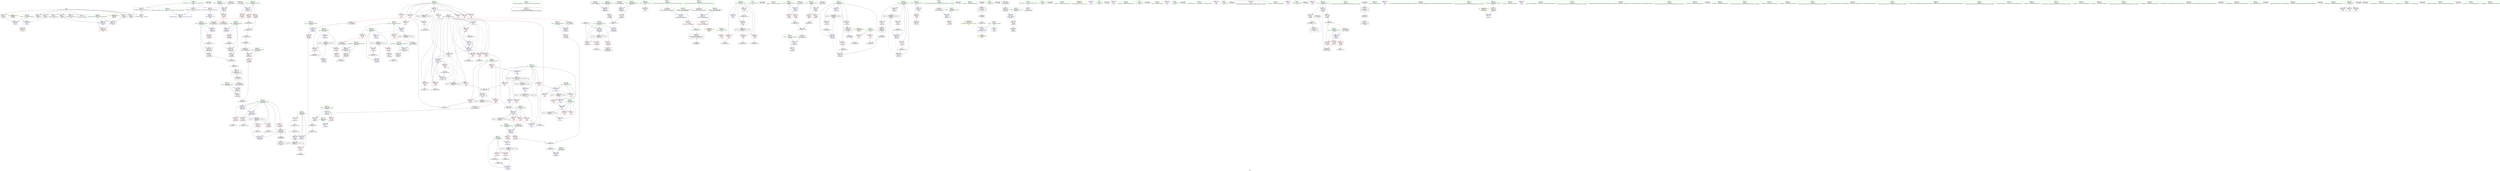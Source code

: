 digraph "SVFG" {
	label="SVFG";

	Node0x55f38b599ef0 [shape=record,color=grey,label="{NodeID: 0\nNullPtr}"];
	Node0x55f38b599ef0 -> Node0x55f38b5bb730[style=solid];
	Node0x55f38b599ef0 -> Node0x55f38b5bb830[style=solid];
	Node0x55f38b599ef0 -> Node0x55f38b5c01b0[style=solid];
	Node0x55f38b599ef0 -> Node0x55f38b5c0240[style=solid];
	Node0x55f38b599ef0 -> Node0x55f38b5c02d0[style=solid];
	Node0x55f38b599ef0 -> Node0x55f38b5c03a0[style=solid];
	Node0x55f38b599ef0 -> Node0x55f38b5c0470[style=solid];
	Node0x55f38b599ef0 -> Node0x55f38b5c0540[style=solid];
	Node0x55f38b599ef0 -> Node0x55f38b5c0610[style=solid];
	Node0x55f38b599ef0 -> Node0x55f38b5c96e0[style=solid];
	Node0x55f38b61f270 [shape=record,color=black,label="{NodeID: 692\n563 = PHI()\n}"];
	Node0x55f38b5ca8f0 [shape=record,color=blue,label="{NodeID: 277\n228\<--236\ny.addr\<--rem1\n_Z6mulmodxx\n}"];
	Node0x55f38b5ca8f0 -> Node0x55f38b5c3a30[style=dashed];
	Node0x55f38b5be330 [shape=record,color=red,label="{NodeID: 194\n315\<--283\n\<--j\n_Z4bestxxx\n}"];
	Node0x55f38b5be330 -> Node0x55f38b5d7080[style=solid];
	Node0x55f38b5bb830 [shape=record,color=black,label="{NodeID: 111\n480\<--3\n\<--dummyVal\nmain\n}"];
	Node0x55f38b5981d0 [shape=record,color=green,label="{NodeID: 28\n37\<--43\n_ZNSt8ios_base4InitD1Ev\<--_ZNSt8ios_base4InitD1Ev_field_insensitive\n}"];
	Node0x55f38b5981d0 -> Node0x55f38b5c07e0[style=solid];
	Node0x55f38b621cd0 [shape=record,color=black,label="{NodeID: 720\n225 = PHI(255, )\n1st arg _Z6mulmodxx }"];
	Node0x55f38b621cd0 -> Node0x55f38b5ca750[style=solid];
	Node0x55f38b5d6f00 [shape=record,color=grey,label="{NodeID: 471\n181 = Binary(180, 178, )\n}"];
	Node0x55f38b5d6f00 -> Node0x55f38b5ca1a0[style=solid];
	Node0x55f38b5cbfb0 [shape=record,color=blue,label="{NodeID: 305\n407\<--115\na2\<--\nmain\n}"];
	Node0x55f38b5cbfb0 -> Node0x55f38b5ccff0[style=dashed];
	Node0x55f38b5bf9f0 [shape=record,color=red,label="{NodeID: 222\n462\<--409\n\<--n\nmain\n}"];
	Node0x55f38b5bf9f0 -> Node0x55f38b5cc2f0[style=solid];
	Node0x55f38b5c1780 [shape=record,color=black,label="{NodeID: 139\n546\<--395\n\<--cout\nmain\n}"];
	Node0x55f38b5bc020 [shape=record,color=green,label="{NodeID: 56\n226\<--227\nx.addr\<--x.addr_field_insensitive\n_Z6mulmodxx\n}"];
	Node0x55f38b5bc020 -> Node0x55f38b5c37c0[style=solid];
	Node0x55f38b5bc020 -> Node0x55f38b5c3890[style=solid];
	Node0x55f38b5bc020 -> Node0x55f38b5ca680[style=solid];
	Node0x55f38b5bc020 -> Node0x55f38b5ca820[style=solid];
	Node0x55f38b5d9900 [shape=record,color=grey,label="{NodeID: 499\n459 = Binary(260, 458, )\n}"];
	Node0x55f38b5d9900 -> Node0x55f38b5cc150[style=solid];
	Node0x55f38b5c9270 [shape=record,color=red,label="{NodeID: 250\n616\<--610\n\<--__a.addr\n_ZStorSt13_Ios_OpenmodeS_\n}"];
	Node0x55f38b5c9270 -> Node0x55f38b5d6d80[style=solid];
	Node0x55f38b5c2ed0 [shape=record,color=red,label="{NodeID: 167\n172\<--165\n\<--y.addr\n_Z6addmodxx\n}"];
	Node0x55f38b5c2ed0 -> Node0x55f38b5d7500[style=solid];
	Node0x55f38b5bd7a0 [shape=record,color=green,label="{NodeID: 84\n403\<--404\nbbb\<--bbb_field_insensitive\nmain\n}"];
	Node0x55f38b5bd7a0 -> Node0x55f38b5bf1d0[style=solid];
	Node0x55f38b5bd7a0 -> Node0x55f38b5bf2a0[style=solid];
	Node0x55f38b5bd7a0 -> Node0x55f38b5bf370[style=solid];
	Node0x55f38b5bd7a0 -> Node0x55f38b5bf440[style=solid];
	Node0x55f38b5bd7a0 -> Node0x55f38b5cbe10[style=solid];
	Node0x55f38b5bd7a0 -> Node0x55f38b5cd0c0[style=solid];
	Node0x55f38b5a7060 [shape=record,color=green,label="{NodeID: 1\n7\<--1\n__dso_handle\<--dummyObj\nGlob }"];
	Node0x55f38b61f370 [shape=record,color=black,label="{NodeID: 693\n565 = PHI()\n}"];
	Node0x55f38b5ca9c0 [shape=record,color=blue,label="{NodeID: 278\n248\<--246\nn.addr\<--n\n_Z4costxx\n}"];
	Node0x55f38b5ca9c0 -> Node0x55f38b5c3b00[style=dashed];
	Node0x55f38b5be400 [shape=record,color=red,label="{NodeID: 195\n300\<--285\n\<--aa\n_Z4bestxxx\n}"];
	Node0x55f38b5be400 -> Node0x55f38b5c11d0[style=solid];
	Node0x55f38b5c01b0 [shape=record,color=black,label="{NodeID: 112\n481\<--3\n\<--dummyVal\nmain\n}"];
	Node0x55f38b5c01b0 -> Node0x55f38b5cc560[style=solid];
	Node0x55f38b5982d0 [shape=record,color=green,label="{NodeID: 29\n50\<--51\n_Z3disee\<--_Z3disee_field_insensitive\n}"];
	Node0x55f38b621e10 [shape=record,color=black,label="{NodeID: 721\n53 = PHI()\n0th arg _Z3disee }"];
	Node0x55f38b621e10 -> Node0x55f38b5c97e0[style=solid];
	Node0x55f38b5f7560 [shape=record,color=black,label="{NodeID: 555\nMR_60V_3 = PHI(MR_60V_6, MR_60V_2, )\npts\{341 \}\n}"];
	Node0x55f38b5f7560 -> Node0x55f38b5be8e0[style=dashed];
	Node0x55f38b5f7560 -> Node0x55f38b5bea80[style=dashed];
	Node0x55f38b5f7560 -> Node0x55f38b5cba00[style=dashed];
	Node0x55f38b5d7080 [shape=record,color=grey,label="{NodeID: 472\n316 = Binary(315, 260, )\n}"];
	Node0x55f38b5d7080 -> Node0x55f38b5d7680[style=solid];
	Node0x55f38b5cc080 [shape=record,color=blue,label="{NodeID: 306\n413\<--454\nrounds\<--\nmain\n}"];
	Node0x55f38b5cc080 -> Node0x55f38b5c0070[style=dashed];
	Node0x55f38b5cc080 -> Node0x55f38b5c8340[style=dashed];
	Node0x55f38b5cc080 -> Node0x55f38b5ec540[style=dashed];
	Node0x55f38b5bfac0 [shape=record,color=red,label="{NodeID: 223\n473\<--409\n\<--n\nmain\n}"];
	Node0x55f38b5bfac0 -> Node0x55f38b5db580[style=solid];
	Node0x55f38b5c1850 [shape=record,color=black,label="{NodeID: 140\n390\<--594\nmain_ret\<--\nmain\n}"];
	Node0x55f38b5bc0f0 [shape=record,color=green,label="{NodeID: 57\n228\<--229\ny.addr\<--y.addr_field_insensitive\n_Z6mulmodxx\n}"];
	Node0x55f38b5bc0f0 -> Node0x55f38b5c3960[style=solid];
	Node0x55f38b5bc0f0 -> Node0x55f38b5c3a30[style=solid];
	Node0x55f38b5bc0f0 -> Node0x55f38b5ca750[style=solid];
	Node0x55f38b5bc0f0 -> Node0x55f38b5ca8f0[style=solid];
	Node0x55f38b5d9a80 [shape=record,color=grey,label="{NodeID: 500\n241 = Binary(240, 178, )\n}"];
	Node0x55f38b5d9a80 -> Node0x55f38b5c1030[style=solid];
	Node0x55f38b5c9340 [shape=record,color=red,label="{NodeID: 251\n617\<--612\n\<--__b.addr\n_ZStorSt13_Ios_OpenmodeS_\n}"];
	Node0x55f38b5c9340 -> Node0x55f38b5d6d80[style=solid];
	Node0x55f38b5c2fa0 [shape=record,color=red,label="{NodeID: 168\n176\<--167\n\<--result\n_Z6addmodxx\n}"];
	Node0x55f38b5c2fa0 -> Node0x55f38b5dac80[style=solid];
	Node0x55f38b5bd870 [shape=record,color=green,label="{NodeID: 85\n405\<--406\na1\<--a1_field_insensitive\nmain\n}"];
	Node0x55f38b5bd870 -> Node0x55f38b5bf510[style=solid];
	Node0x55f38b5bd870 -> Node0x55f38b5bf5e0[style=solid];
	Node0x55f38b5bd870 -> Node0x55f38b5cbee0[style=solid];
	Node0x55f38b5bd870 -> Node0x55f38b5cca40[style=solid];
	Node0x55f38b5a8410 [shape=record,color=green,label="{NodeID: 2\n9\<--1\n\<--dummyObj\nCan only get source location for instruction, argument, global var or function.|{<s0>5}}"];
	Node0x55f38b5a8410:s0 -> Node0x55f38b620a20[style=solid,color=red];
	Node0x55f38b61f470 [shape=record,color=black,label="{NodeID: 694\n566 = PHI()\n}"];
	Node0x55f38b5caa90 [shape=record,color=blue,label="{NodeID: 279\n250\<--247\ndist.addr\<--dist\n_Z4costxx\n}"];
	Node0x55f38b5caa90 -> Node0x55f38b5c3bd0[style=dashed];
	Node0x55f38b5caa90 -> Node0x55f38b5c3ca0[style=dashed];
	Node0x55f38b5caa90 -> Node0x55f38b5c3d70[style=dashed];
	Node0x55f38b5be4d0 [shape=record,color=red,label="{NodeID: 196\n321\<--285\n\<--aa\n_Z4bestxxx\n}"];
	Node0x55f38b5be4d0 -> Node0x55f38b5d6a80[style=solid];
	Node0x55f38b5c0240 [shape=record,color=black,label="{NodeID: 113\n483\<--3\n\<--dummyVal\nmain\n}"];
	Node0x55f38b5c0240 -> Node0x55f38b5cc630[style=solid];
	Node0x55f38b5983d0 [shape=record,color=green,label="{NodeID: 30\n55\<--56\nx.addr\<--x.addr_field_insensitive\n_Z3disee\n}"];
	Node0x55f38b5983d0 -> Node0x55f38b5c2440[style=solid];
	Node0x55f38b5983d0 -> Node0x55f38b5c2510[style=solid];
	Node0x55f38b5983d0 -> Node0x55f38b5c97e0[style=solid];
	Node0x55f38b621ee0 [shape=record,color=black,label="{NodeID: 722\n54 = PHI()\n1st arg _Z3disee }"];
	Node0x55f38b621ee0 -> Node0x55f38b5c98b0[style=solid];
	Node0x55f38b5f7a60 [shape=record,color=black,label="{NodeID: 556\nMR_62V_3 = PHI(MR_62V_5, MR_62V_2, )\npts\{343 \}\n}"];
	Node0x55f38b5f7a60 -> Node0x55f38b5beb50[style=dashed];
	Node0x55f38b5f7a60 -> Node0x55f38b5bec20[style=dashed];
	Node0x55f38b5f7a60 -> Node0x55f38b5cbba0[style=dashed];
	Node0x55f38b5f7a60 -> Node0x55f38b5f7a60[style=dashed];
	Node0x55f38b5d7200 [shape=record,color=grey,label="{NodeID: 473\n208 = Binary(207, 178, )\n}"];
	Node0x55f38b5d7200 -> Node0x55f38b5ca4e0[style=solid];
	Node0x55f38b5cc150 [shape=record,color=blue,label="{NodeID: 307\n409\<--459\nn\<--shl\nmain\n}"];
	Node0x55f38b5cc150 -> Node0x55f38b5bf9f0[style=dashed];
	Node0x55f38b5cc150 -> Node0x55f38b5bfac0[style=dashed];
	Node0x55f38b5cc150 -> Node0x55f38b5bfb90[style=dashed];
	Node0x55f38b5cc150 -> Node0x55f38b5bfc60[style=dashed];
	Node0x55f38b5cc150 -> Node0x55f38b5bfd30[style=dashed];
	Node0x55f38b5cc150 -> Node0x55f38b5bfe00[style=dashed];
	Node0x55f38b5cc150 -> Node0x55f38b5ec450[style=dashed];
	Node0x55f38b5bfb90 [shape=record,color=red,label="{NodeID: 224\n496\<--409\n\<--n\nmain\n|{<s0>19}}"];
	Node0x55f38b5bfb90:s0 -> Node0x55f38b621910[style=solid,color=red];
	Node0x55f38b5c1920 [shape=record,color=black,label="{NodeID: 141\n607\<--618\n_ZStorSt13_Ios_OpenmodeS__ret\<--or\n_ZStorSt13_Ios_OpenmodeS_\n|{<s0>13}}"];
	Node0x55f38b5c1920:s0 -> Node0x55f38b61e040[style=solid,color=blue];
	Node0x55f38b5bc1c0 [shape=record,color=green,label="{NodeID: 58\n243\<--244\n_Z4costxx\<--_Z4costxx_field_insensitive\n}"];
	Node0x55f38b5fdab0 [shape=record,color=yellow,style=double,label="{NodeID: 584\n84V_1 = ENCHI(MR_84V_0)\npts\{412 \}\nFun[main]}"];
	Node0x55f38b5fdab0 -> Node0x55f38b5bfed0[style=dashed];
	Node0x55f38b5fdab0 -> Node0x55f38b5bffa0[style=dashed];
	Node0x55f38b5d9c00 [shape=record,color=grey,label="{NodeID: 501\n88 = Binary(85, 89, )\n}"];
	Node0x55f38b5d9c00 -> Node0x55f38b5c9a50[style=solid];
	Node0x55f38b5c9410 [shape=record,color=blue,label="{NodeID: 252\n8\<--9\n_ZL2PI\<--\nGlob }"];
	Node0x55f38b5c3070 [shape=record,color=red,label="{NodeID: 169\n180\<--167\n\<--result\n_Z6addmodxx\n}"];
	Node0x55f38b5c3070 -> Node0x55f38b5d6f00[style=solid];
	Node0x55f38b5bd940 [shape=record,color=green,label="{NodeID: 86\n407\<--408\na2\<--a2_field_insensitive\nmain\n}"];
	Node0x55f38b5bd940 -> Node0x55f38b5bf6b0[style=solid];
	Node0x55f38b5bd940 -> Node0x55f38b5bf780[style=solid];
	Node0x55f38b5bd940 -> Node0x55f38b5cbfb0[style=solid];
	Node0x55f38b5bd940 -> Node0x55f38b5ccff0[style=solid];
	Node0x55f38b59fbb0 [shape=record,color=green,label="{NodeID: 3\n11\<--1\n_ZTIi\<--dummyObj\nGlob }"];
	Node0x55f38b61f540 [shape=record,color=black,label="{NodeID: 695\n572 = PHI()\n}"];
	Node0x55f38b5cab60 [shape=record,color=blue,label="{NodeID: 280\n273\<--270\nx.addr\<--x\n_Z4bestxxx\n}"];
	Node0x55f38b5cab60 -> Node0x55f38b5c3e40[style=dashed];
	Node0x55f38b5cab60 -> Node0x55f38b5c3f10[style=dashed];
	Node0x55f38b5be5a0 [shape=record,color=red,label="{NodeID: 197\n352\<--334\n\<--x.addr\n_Z5worstxxx\n}"];
	Node0x55f38b5be5a0 -> Node0x55f38b5cb790[style=solid];
	Node0x55f38b5c02d0 [shape=record,color=black,label="{NodeID: 114\n486\<--3\n\<--dummyVal\nmain\n}"];
	Node0x55f38b5984a0 [shape=record,color=green,label="{NodeID: 31\n57\<--58\ny.addr\<--y.addr_field_insensitive\n_Z3disee\n}"];
	Node0x55f38b5984a0 -> Node0x55f38b5c25e0[style=solid];
	Node0x55f38b5984a0 -> Node0x55f38b5c26b0[style=solid];
	Node0x55f38b5984a0 -> Node0x55f38b5c98b0[style=solid];
	Node0x55f38b621fb0 [shape=record,color=black,label="{NodeID: 723\n130 = PHI()\n0th arg _Z6assertb }"];
	Node0x55f38b621fb0 -> Node0x55f38b5c0c20[style=solid];
	Node0x55f38b5f7f60 [shape=record,color=black,label="{NodeID: 557\nMR_66V_3 = PHI(MR_66V_4, MR_66V_2, )\npts\{347 \}\n}"];
	Node0x55f38b5f7f60 -> Node0x55f38b5becf0[style=dashed];
	Node0x55f38b5f7f60 -> Node0x55f38b5bedc0[style=dashed];
	Node0x55f38b5f7f60 -> Node0x55f38b5cbc70[style=dashed];
	Node0x55f38b5d7380 [shape=record,color=grey,label="{NodeID: 474\n312 = Binary(311, 260, )\n}"];
	Node0x55f38b5d7380 -> Node0x55f38b5cb1e0[style=solid];
	Node0x55f38b5cc220 [shape=record,color=blue,label="{NodeID: 308\n415\<--115\ncur\<--\nmain\n}"];
	Node0x55f38b5cc220 -> Node0x55f38b5f1d50[style=dashed];
	Node0x55f38b5bfc60 [shape=record,color=red,label="{NodeID: 225\n512\<--409\n\<--n\nmain\n}"];
	Node0x55f38b5bfc60 -> Node0x55f38b5ccbe0[style=solid];
	Node0x55f38b5c19f0 [shape=record,color=purple,label="{NodeID: 142\n34\<--4\n\<--_ZStL8__ioinit\n__cxx_global_var_init\n}"];
	Node0x55f38b5bc2c0 [shape=record,color=green,label="{NodeID: 59\n248\<--249\nn.addr\<--n.addr_field_insensitive\n_Z4costxx\n}"];
	Node0x55f38b5bc2c0 -> Node0x55f38b5c3b00[style=solid];
	Node0x55f38b5bc2c0 -> Node0x55f38b5ca9c0[style=solid];
	Node0x55f38b5d9d80 [shape=record,color=grey,label="{NodeID: 502\n367 = Binary(366, 260, )\n}"];
	Node0x55f38b5d9d80 -> Node0x55f38b5cba00[style=solid];
	Node0x55f38b5c94e0 [shape=record,color=blue,label="{NodeID: 253\n661\<--24\nllvm.global_ctors_0\<--\nGlob }"];
	Node0x55f38b5c3140 [shape=record,color=red,label="{NodeID: 170\n184\<--167\n\<--result\n_Z6addmodxx\n}"];
	Node0x55f38b5c3140 -> Node0x55f38b5c0e90[style=solid];
	Node0x55f38b5bda10 [shape=record,color=green,label="{NodeID: 87\n409\<--410\nn\<--n_field_insensitive\nmain\n}"];
	Node0x55f38b5bda10 -> Node0x55f38b5bf850[style=solid];
	Node0x55f38b5bda10 -> Node0x55f38b5bf920[style=solid];
	Node0x55f38b5bda10 -> Node0x55f38b5bf9f0[style=solid];
	Node0x55f38b5bda10 -> Node0x55f38b5bfac0[style=solid];
	Node0x55f38b5bda10 -> Node0x55f38b5bfb90[style=solid];
	Node0x55f38b5bda10 -> Node0x55f38b5bfc60[style=solid];
	Node0x55f38b5bda10 -> Node0x55f38b5bfd30[style=solid];
	Node0x55f38b5bda10 -> Node0x55f38b5bfe00[style=solid];
	Node0x55f38b5bda10 -> Node0x55f38b5cc150[style=solid];
	Node0x55f38b59fc40 [shape=record,color=green,label="{NodeID: 4\n12\<--1\n.str\<--dummyObj\nGlob }"];
	Node0x55f38b61f670 [shape=record,color=black,label="{NodeID: 696\n575 = PHI()\n}"];
	Node0x55f38b5cac30 [shape=record,color=blue,label="{NodeID: 281\n275\<--271\nn.addr\<--n\n_Z4bestxxx\n}"];
	Node0x55f38b5cac30 -> Node0x55f38b5c3fe0[style=dashed];
	Node0x55f38b5be670 [shape=record,color=red,label="{NodeID: 198\n355\<--334\n\<--x.addr\n_Z5worstxxx\n}"];
	Node0x55f38b5be670 -> Node0x55f38b5d7e00[style=solid];
	Node0x55f38b5c03a0 [shape=record,color=black,label="{NodeID: 115\n487\<--3\n\<--dummyVal\nmain\n}"];
	Node0x55f38b5c03a0 -> Node0x55f38b5cc700[style=solid];
	Node0x55f38b598570 [shape=record,color=green,label="{NodeID: 32\n69\<--70\n_ZSt4sqrte\<--_ZSt4sqrte_field_insensitive\n}"];
	Node0x55f38b6019a0 [shape=record,color=yellow,style=double,label="{NodeID: 641\nRETMU(8V_2)\npts\{10 \}\nFun[_GLOBAL__sub_I_DCLXVI_1_1.cpp]}"];
	Node0x55f38b5d7500 [shape=record,color=grey,label="{NodeID: 475\n173 = Binary(171, 172, )\n}"];
	Node0x55f38b5d7500 -> Node0x55f38b5ca0d0[style=solid];
	Node0x55f38b5cc2f0 [shape=record,color=blue,label="{NodeID: 309\n417\<--462\nstep\<--\nmain\n}"];
	Node0x55f38b5cc2f0 -> Node0x55f38b5c8710[style=dashed];
	Node0x55f38b5cc2f0 -> Node0x55f38b5c87e0[style=dashed];
	Node0x55f38b5cc2f0 -> Node0x55f38b5c88b0[style=dashed];
	Node0x55f38b5cc2f0 -> Node0x55f38b5c8980[style=dashed];
	Node0x55f38b5cc2f0 -> Node0x55f38b5cc490[style=dashed];
	Node0x55f38b5cc2f0 -> Node0x55f38b5cc970[style=dashed];
	Node0x55f38b5cc2f0 -> Node0x55f38b5ccbe0[style=dashed];
	Node0x55f38b5bfd30 [shape=record,color=red,label="{NodeID: 226\n523\<--409\n\<--n\nmain\n}"];
	Node0x55f38b5bfd30 -> Node0x55f38b5da500[style=solid];
	Node0x55f38b5c1ac0 [shape=record,color=purple,label="{NodeID: 143\n424\<--12\n\<--.str\nmain\n}"];
	Node0x55f38b5bc390 [shape=record,color=green,label="{NodeID: 60\n250\<--251\ndist.addr\<--dist.addr_field_insensitive\n_Z4costxx\n}"];
	Node0x55f38b5bc390 -> Node0x55f38b5c3bd0[style=solid];
	Node0x55f38b5bc390 -> Node0x55f38b5c3ca0[style=solid];
	Node0x55f38b5bc390 -> Node0x55f38b5c3d70[style=solid];
	Node0x55f38b5bc390 -> Node0x55f38b5caa90[style=solid];
	Node0x55f38b5d9f00 [shape=record,color=grey,label="{NodeID: 503\n67 = Binary(63, 66, )\n|{<s0>3}}"];
	Node0x55f38b5d9f00:s0 -> Node0x55f38b621630[style=solid,color=red];
	Node0x55f38b5c95e0 [shape=record,color=blue,label="{NodeID: 254\n662\<--25\nllvm.global_ctors_1\<--_GLOBAL__sub_I_DCLXVI_1_1.cpp\nGlob }"];
	Node0x55f38b5c3210 [shape=record,color=red,label="{NodeID: 171\n199\<--191\n\<--x.addr\n_Z6submodxx\n}"];
	Node0x55f38b5c3210 -> Node0x55f38b5d6900[style=solid];
	Node0x55f38b5bdae0 [shape=record,color=green,label="{NodeID: 88\n411\<--412\np\<--p_field_insensitive\nmain\n}"];
	Node0x55f38b5bdae0 -> Node0x55f38b5bfed0[style=solid];
	Node0x55f38b5bdae0 -> Node0x55f38b5bffa0[style=solid];
	Node0x55f38b59fcd0 [shape=record,color=green,label="{NodeID: 5\n14\<--1\n.str.2\<--dummyObj\nGlob }"];
	Node0x55f38b61f770 [shape=record,color=black,label="{NodeID: 697\n577 = PHI()\n}"];
	Node0x55f38b5cad00 [shape=record,color=blue,label="{NodeID: 282\n277\<--272\nrounds.addr\<--rounds\n_Z4bestxxx\n}"];
	Node0x55f38b5cad00 -> Node0x55f38b5c40b0[style=dashed];
	Node0x55f38b5be740 [shape=record,color=red,label="{NodeID: 199\n354\<--336\n\<--n.addr\n_Z5worstxxx\n}"];
	Node0x55f38b5be740 -> Node0x55f38b5d7e00[style=solid];
	Node0x55f38b5c0470 [shape=record,color=black,label="{NodeID: 116\n489\<--3\n\<--dummyVal\nmain\n}"];
	Node0x55f38b5c0470 -> Node0x55f38b5cc7d0[style=solid];
	Node0x55f38b598670 [shape=record,color=green,label="{NodeID: 33\n74\<--75\n__x.addr\<--__x.addr_field_insensitive\n_ZSt4sqrte\n}"];
	Node0x55f38b598670 -> Node0x55f38b5c2780[style=solid];
	Node0x55f38b598670 -> Node0x55f38b5c9980[style=solid];
	Node0x55f38b5d7680 [shape=record,color=grey,label="{NodeID: 476\n317 = Binary(316, 263, )\n}"];
	Node0x55f38b5d7680 -> Node0x55f38b5cb2b0[style=solid];
	Node0x55f38b5cc3c0 [shape=record,color=blue,label="{NodeID: 310\n419\<--470\ntest\<--add\nmain\n}"];
	Node0x55f38b5cc3c0 -> Node0x55f38b5c8d90[style=dashed];
	Node0x55f38b5cc3c0 -> Node0x55f38b5c8e60[style=dashed];
	Node0x55f38b5cc3c0 -> Node0x55f38b5c8f30[style=dashed];
	Node0x55f38b5cc3c0 -> Node0x55f38b5cc3c0[style=dashed];
	Node0x55f38b5cc3c0 -> Node0x55f38b5f5760[style=dashed];
	Node0x55f38b5bfe00 [shape=record,color=red,label="{NodeID: 227\n531\<--409\n\<--n\nmain\n|{<s0>20}}"];
	Node0x55f38b5bfe00:s0 -> Node0x55f38b621210[style=solid,color=red];
	Node0x55f38b5c1b90 [shape=record,color=purple,label="{NodeID: 144\n434\<--14\n\<--.str.2\nmain\n}"];
	Node0x55f38b5bc460 [shape=record,color=green,label="{NodeID: 61\n267\<--268\n_Z4bestxxx\<--_Z4bestxxx_field_insensitive\n}"];
	Node0x55f38b5da080 [shape=record,color=grey,label="{NodeID: 504\n552 = Binary(551, 323, )\n}"];
	Node0x55f38b5c96e0 [shape=record,color=blue, style = dotted,label="{NodeID: 255\n663\<--3\nllvm.global_ctors_2\<--dummyVal\nGlob }"];
	Node0x55f38b5c32e0 [shape=record,color=red,label="{NodeID: 172\n200\<--193\n\<--y.addr\n_Z6submodxx\n}"];
	Node0x55f38b5c32e0 -> Node0x55f38b5d6900[style=solid];
	Node0x55f38b5bdbb0 [shape=record,color=green,label="{NodeID: 89\n413\<--414\nrounds\<--rounds_field_insensitive\nmain\n}"];
	Node0x55f38b5bdbb0 -> Node0x55f38b5c0070[style=solid];
	Node0x55f38b5bdbb0 -> Node0x55f38b5c8340[style=solid];
	Node0x55f38b5bdbb0 -> Node0x55f38b5cc080[style=solid];
	Node0x55f38b5a72a0 [shape=record,color=green,label="{NodeID: 6\n16\<--1\n.str.3\<--dummyObj\nGlob }"];
	Node0x55f38b61f870 [shape=record,color=black,label="{NodeID: 698\n579 = PHI()\n}"];
	Node0x55f38b5cadd0 [shape=record,color=blue,label="{NodeID: 283\n279\<--115\nans\<--\n_Z4bestxxx\n}"];
	Node0x55f38b5cadd0 -> Node0x55f38b5ecd50[style=dashed];
	Node0x55f38b5be810 [shape=record,color=red,label="{NodeID: 200\n363\<--338\n\<--rounds.addr\n_Z5worstxxx\n}"];
	Node0x55f38b5be810 -> Node0x55f38b5db280[style=solid];
	Node0x55f38b5c0540 [shape=record,color=black,label="{NodeID: 117\n600\<--3\nlpad.val\<--dummyVal\nmain\n}"];
	Node0x55f38b598740 [shape=record,color=green,label="{NodeID: 34\n79\<--80\nsqrtl\<--sqrtl_field_insensitive\n}"];
	Node0x55f38b5d7800 [shape=record,color=grey,label="{NodeID: 477\n506 = Binary(505, 263, )\n}"];
	Node0x55f38b5d7800 -> Node0x55f38b5cc970[style=solid];
	Node0x55f38b5cc490 [shape=record,color=blue,label="{NodeID: 311\n417\<--477\nstep\<--div\nmain\n}"];
	Node0x55f38b5cc490 -> Node0x55f38b5c8710[style=dashed];
	Node0x55f38b5cc490 -> Node0x55f38b5c87e0[style=dashed];
	Node0x55f38b5cc490 -> Node0x55f38b5c88b0[style=dashed];
	Node0x55f38b5cc490 -> Node0x55f38b5c8980[style=dashed];
	Node0x55f38b5cc490 -> Node0x55f38b5cc490[style=dashed];
	Node0x55f38b5cc490 -> Node0x55f38b5cc970[style=dashed];
	Node0x55f38b5cc490 -> Node0x55f38b5ccbe0[style=dashed];
	Node0x55f38b5bfed0 [shape=record,color=red,label="{NodeID: 228\n499\<--411\n\<--p\nmain\n}"];
	Node0x55f38b5bfed0 -> Node0x55f38b5dae00[style=solid];
	Node0x55f38b5c1c60 [shape=record,color=purple,label="{NodeID: 145\n547\<--16\n\<--.str.3\nmain\n}"];
	Node0x55f38b5bc560 [shape=record,color=green,label="{NodeID: 62\n273\<--274\nx.addr\<--x.addr_field_insensitive\n_Z4bestxxx\n}"];
	Node0x55f38b5bc560 -> Node0x55f38b5c3e40[style=solid];
	Node0x55f38b5bc560 -> Node0x55f38b5c3f10[style=solid];
	Node0x55f38b5bc560 -> Node0x55f38b5cab60[style=solid];
	Node0x55f38b5da200 [shape=record,color=grey,label="{NodeID: 505\n541 = Binary(540, 263, )\n}"];
	Node0x55f38b5da200 -> Node0x55f38b5ccf20[style=solid];
	Node0x55f38b5c97e0 [shape=record,color=blue,label="{NodeID: 256\n55\<--53\nx.addr\<--x\n_Z3disee\n}"];
	Node0x55f38b5c97e0 -> Node0x55f38b5c2440[style=dashed];
	Node0x55f38b5c97e0 -> Node0x55f38b5c2510[style=dashed];
	Node0x55f38b5c33b0 [shape=record,color=red,label="{NodeID: 173\n204\<--195\n\<--result\n_Z6submodxx\n}"];
	Node0x55f38b5c33b0 -> Node0x55f38b5da980[style=solid];
	Node0x55f38b5bdc80 [shape=record,color=green,label="{NodeID: 90\n415\<--416\ncur\<--cur_field_insensitive\nmain\n}"];
	Node0x55f38b5bdc80 -> Node0x55f38b5c83d0[style=solid];
	Node0x55f38b5bdc80 -> Node0x55f38b5c84a0[style=solid];
	Node0x55f38b5bdc80 -> Node0x55f38b5c8570[style=solid];
	Node0x55f38b5bdc80 -> Node0x55f38b5c8640[style=solid];
	Node0x55f38b5bdc80 -> Node0x55f38b5cc220[style=solid];
	Node0x55f38b5bdc80 -> Node0x55f38b5cc8a0[style=solid];
	Node0x55f38b5bdc80 -> Node0x55f38b5ccb10[style=solid];
	Node0x55f38b5bdc80 -> Node0x55f38b5cce50[style=solid];
	Node0x55f38b5a7330 [shape=record,color=green,label="{NodeID: 7\n18\<--1\n.str.4\<--dummyObj\nGlob }"];
	Node0x55f38b61f970 [shape=record,color=black,label="{NodeID: 699\n581 = PHI()\n}"];
	Node0x55f38b5caea0 [shape=record,color=blue,label="{NodeID: 284\n281\<--291\ni\<--\n_Z4bestxxx\n}"];
	Node0x55f38b5be8e0 [shape=record,color=red,label="{NodeID: 201\n366\<--340\n\<--ans\n_Z5worstxxx\n}"];
	Node0x55f38b5be8e0 -> Node0x55f38b5d9d80[style=solid];
	Node0x55f38b5c0610 [shape=record,color=black,label="{NodeID: 118\n601\<--3\nlpad.val63\<--dummyVal\nmain\n}"];
	Node0x55f38b598840 [shape=record,color=green,label="{NodeID: 35\n82\<--83\n__cxx_global_var_init.1\<--__cxx_global_var_init.1_field_insensitive\n}"];
	Node0x55f38b5d7980 [shape=record,color=grey,label="{NodeID: 478\n296 = Binary(295, 260, )\n}"];
	Node0x55f38b5d7980 -> Node0x55f38b5caf70[style=solid];
	Node0x55f38b5cc560 [shape=record,color=blue,label="{NodeID: 312\n397\<--481\nexn.slot\<--\nmain\n}"];
	Node0x55f38b5cc560 -> Node0x55f38b5bef60[style=dashed];
	Node0x55f38b5bffa0 [shape=record,color=red,label="{NodeID: 229\n534\<--411\n\<--p\nmain\n}"];
	Node0x55f38b5bffa0 -> Node0x55f38b5da380[style=solid];
	Node0x55f38b5c1d30 [shape=record,color=purple,label="{NodeID: 146\n571\<--16\n\<--.str.3\nmain\n}"];
	Node0x55f38b5bc630 [shape=record,color=green,label="{NodeID: 63\n275\<--276\nn.addr\<--n.addr_field_insensitive\n_Z4bestxxx\n}"];
	Node0x55f38b5bc630 -> Node0x55f38b5c3fe0[style=solid];
	Node0x55f38b5bc630 -> Node0x55f38b5cac30[style=solid];
	Node0x55f38b603750 [shape=record,color=yellow,style=double,label="{NodeID: 672\n8V_2 = CSCHI(MR_8V_1)\npts\{10 \}\nCS[]}"];
	Node0x55f38b5da380 [shape=record,color=grey,label="{NodeID: 506\n535 = cmp(533, 534, )\n}"];
	Node0x55f38b5c98b0 [shape=record,color=blue,label="{NodeID: 257\n57\<--54\ny.addr\<--y\n_Z3disee\n}"];
	Node0x55f38b5c98b0 -> Node0x55f38b5c25e0[style=dashed];
	Node0x55f38b5c98b0 -> Node0x55f38b5c26b0[style=dashed];
	Node0x55f38b5c3480 [shape=record,color=red,label="{NodeID: 174\n207\<--195\n\<--result\n_Z6submodxx\n}"];
	Node0x55f38b5c3480 -> Node0x55f38b5d7200[style=solid];
	Node0x55f38b5bdd50 [shape=record,color=green,label="{NodeID: 91\n417\<--418\nstep\<--step_field_insensitive\nmain\n}"];
	Node0x55f38b5bdd50 -> Node0x55f38b5c8710[style=solid];
	Node0x55f38b5bdd50 -> Node0x55f38b5c87e0[style=solid];
	Node0x55f38b5bdd50 -> Node0x55f38b5c88b0[style=solid];
	Node0x55f38b5bdd50 -> Node0x55f38b5c8980[style=solid];
	Node0x55f38b5bdd50 -> Node0x55f38b5c8a50[style=solid];
	Node0x55f38b5bdd50 -> Node0x55f38b5c8b20[style=solid];
	Node0x55f38b5bdd50 -> Node0x55f38b5c8bf0[style=solid];
	Node0x55f38b5bdd50 -> Node0x55f38b5c8cc0[style=solid];
	Node0x55f38b5bdd50 -> Node0x55f38b5cc2f0[style=solid];
	Node0x55f38b5bdd50 -> Node0x55f38b5cc490[style=solid];
	Node0x55f38b5bdd50 -> Node0x55f38b5cc970[style=solid];
	Node0x55f38b5bdd50 -> Node0x55f38b5ccbe0[style=solid];
	Node0x55f38b5bdd50 -> Node0x55f38b5ccd80[style=solid];
	Node0x55f38b5bdd50 -> Node0x55f38b5ccf20[style=solid];
	Node0x55f38b5a73c0 [shape=record,color=green,label="{NodeID: 8\n20\<--1\n.str.5\<--dummyObj\nGlob }"];
	Node0x55f38b61fa70 [shape=record,color=black,label="{NodeID: 700\n583 = PHI()\n}"];
	Node0x55f38b5caf70 [shape=record,color=blue,label="{NodeID: 285\n283\<--296\nj\<--sub1\n_Z4bestxxx\n}"];
	Node0x55f38b5caf70 -> Node0x55f38b5ed250[style=dashed];
	Node0x55f38b5be9b0 [shape=record,color=red,label="{NodeID: 202\n372\<--340\n\<--ans\n_Z5worstxxx\n}"];
	Node0x55f38b5be9b0 -> Node0x55f38b5d8d00[style=solid];
	Node0x55f38b5c06e0 [shape=record,color=black,label="{NodeID: 119\n147\<--11\n\<--_ZTIi\nCan only get source location for instruction, argument, global var or function.}"];
	Node0x55f38b5b9f70 [shape=record,color=green,label="{NodeID: 36\n86\<--87\n_ZSt4acose\<--_ZSt4acose_field_insensitive\n}"];
	Node0x55f38b5d7b00 [shape=record,color=grey,label="{NodeID: 479\n295 = Binary(293, 294, )\n}"];
	Node0x55f38b5d7b00 -> Node0x55f38b5d7980[style=solid];
	Node0x55f38b5cc630 [shape=record,color=blue,label="{NodeID: 313\n399\<--483\nehselector.slot\<--\nmain\n}"];
	Node0x55f38b5cc630 -> Node0x55f38b5bf030[style=dashed];
	Node0x55f38b5c0070 [shape=record,color=red,label="{NodeID: 230\n497\<--413\n\<--rounds\nmain\n|{<s0>19}}"];
	Node0x55f38b5c0070:s0 -> Node0x55f38b621a50[style=solid,color=red];
	Node0x55f38b5c1e00 [shape=record,color=purple,label="{NodeID: 147\n556\<--18\n\<--.str.4\nmain\n}"];
	Node0x55f38b5bc700 [shape=record,color=green,label="{NodeID: 64\n277\<--278\nrounds.addr\<--rounds.addr_field_insensitive\n_Z4bestxxx\n}"];
	Node0x55f38b5bc700 -> Node0x55f38b5c40b0[style=solid];
	Node0x55f38b5bc700 -> Node0x55f38b5cad00[style=solid];
	Node0x55f38b61bb60 [shape=record,color=black,label="{NodeID: 673\n189 = PHI(256, )\n0th arg _Z6submodxx }"];
	Node0x55f38b61bb60 -> Node0x55f38b5ca270[style=solid];
	Node0x55f38b5da500 [shape=record,color=grey,label="{NodeID: 507\n524 = cmp(522, 523, )\n}"];
	Node0x55f38b5c9980 [shape=record,color=blue,label="{NodeID: 258\n74\<--73\n__x.addr\<--__x\n_ZSt4sqrte\n}"];
	Node0x55f38b5c9980 -> Node0x55f38b5c2780[style=dashed];
	Node0x55f38b5c3550 [shape=record,color=red,label="{NodeID: 175\n212\<--195\n\<--result\n_Z6submodxx\n}"];
	Node0x55f38b5c3550 -> Node0x55f38b5da680[style=solid];
	Node0x55f38b5bde20 [shape=record,color=green,label="{NodeID: 92\n419\<--420\ntest\<--test_field_insensitive\nmain\n}"];
	Node0x55f38b5bde20 -> Node0x55f38b5c8d90[style=solid];
	Node0x55f38b5bde20 -> Node0x55f38b5c8e60[style=solid];
	Node0x55f38b5bde20 -> Node0x55f38b5c8f30[style=solid];
	Node0x55f38b5bde20 -> Node0x55f38b5cc3c0[style=solid];
	Node0x55f38b5a7450 [shape=record,color=green,label="{NodeID: 9\n22\<--1\n_ZSt4cout\<--dummyObj\nGlob }"];
	Node0x55f38b61fb70 [shape=record,color=black,label="{NodeID: 701\n584 = PHI()\n}"];
	Node0x55f38b5cb040 [shape=record,color=blue,label="{NodeID: 286\n285\<--145\naa\<--\n_Z4bestxxx\n}"];
	Node0x55f38b5cb040 -> Node0x55f38b5ed750[style=dashed];
	Node0x55f38b5bea80 [shape=record,color=red,label="{NodeID: 203\n386\<--340\n\<--ans\n_Z5worstxxx\n}"];
	Node0x55f38b5bea80 -> Node0x55f38b5c1440[style=solid];
	Node0x55f38b5c07e0 [shape=record,color=black,label="{NodeID: 120\n36\<--37\n\<--_ZNSt8ios_base4InitD1Ev\nCan only get source location for instruction, argument, global var or function.}"];
	Node0x55f38b5ba000 [shape=record,color=green,label="{NodeID: 37\n94\<--95\n__x.addr\<--__x.addr_field_insensitive\n_ZSt4acose\n}"];
	Node0x55f38b5ba000 -> Node0x55f38b5c2850[style=solid];
	Node0x55f38b5ba000 -> Node0x55f38b5c9b20[style=solid];
	Node0x55f38b5d7c80 [shape=record,color=grey,label="{NodeID: 480\n306 = Binary(305, 260, )\n}"];
	Node0x55f38b5d7c80 -> Node0x55f38b5cb110[style=solid];
	Node0x55f38b5cc700 [shape=record,color=blue,label="{NodeID: 314\n397\<--487\nexn.slot\<--\nmain\n}"];
	Node0x55f38b5cc700 -> Node0x55f38b5bef60[style=dashed];
	Node0x55f38b5c8340 [shape=record,color=red,label="{NodeID: 231\n532\<--413\n\<--rounds\nmain\n|{<s0>20}}"];
	Node0x55f38b5c8340:s0 -> Node0x55f38b621350[style=solid,color=red];
	Node0x55f38b5c1ed0 [shape=record,color=purple,label="{NodeID: 148\n576\<--18\n\<--.str.4\nmain\n}"];
	Node0x55f38b5bc7d0 [shape=record,color=green,label="{NodeID: 65\n279\<--280\nans\<--ans_field_insensitive\n_Z4bestxxx\n}"];
	Node0x55f38b5bc7d0 -> Node0x55f38b5c4180[style=solid];
	Node0x55f38b5bc7d0 -> Node0x55f38b5c4250[style=solid];
	Node0x55f38b5bc7d0 -> Node0x55f38b5be190[style=solid];
	Node0x55f38b5bc7d0 -> Node0x55f38b5cadd0[style=solid];
	Node0x55f38b5bc7d0 -> Node0x55f38b5cb110[style=solid];
	Node0x55f38b5bc7d0 -> Node0x55f38b5cb1e0[style=solid];
	Node0x55f38b61de50 [shape=record,color=black,label="{NodeID: 674\n121 = PHI(104, )\n}"];
	Node0x55f38b61de50 -> Node0x55f38b361970[style=solid];
	Node0x55f38b5fe100 [shape=record,color=yellow,style=double,label="{NodeID: 591\n8V_1 = ENCHI(MR_8V_0)\npts\{10 \}\nFun[_GLOBAL__sub_I_DCLXVI_1_1.cpp]|{<s0>39}}"];
	Node0x55f38b5fe100:s0 -> Node0x55f38b5c9a50[style=dashed,color=red];
	Node0x55f38b5da680 [shape=record,color=grey,label="{NodeID: 508\n213 = cmp(212, 178, )\n}"];
	Node0x55f38b5c9a50 [shape=record,color=blue,label="{NodeID: 259\n8\<--88\n_ZL2PI\<--mul\n__cxx_global_var_init.1\n|{<s0>39}}"];
	Node0x55f38b5c9a50:s0 -> Node0x55f38b603750[style=dashed,color=blue];
	Node0x55f38b5c3620 [shape=record,color=red,label="{NodeID: 176\n215\<--195\n\<--result\n_Z6submodxx\n}"];
	Node0x55f38b5c3620 -> Node0x55f38b5d6c00[style=solid];
	Node0x55f38b5bdef0 [shape=record,color=green,label="{NodeID: 93\n421\<--422\ntest20\<--test20_field_insensitive\nmain\n}"];
	Node0x55f38b5bdef0 -> Node0x55f38b5c9000[style=solid];
	Node0x55f38b5bdef0 -> Node0x55f38b5c90d0[style=solid];
	Node0x55f38b5bdef0 -> Node0x55f38b5c91a0[style=solid];
	Node0x55f38b5bdef0 -> Node0x55f38b5cccb0[style=solid];
	Node0x55f38b5a74e0 [shape=record,color=green,label="{NodeID: 10\n24\<--1\n\<--dummyObj\nCan only get source location for instruction, argument, global var or function.}"];
	Node0x55f38b61fc40 [shape=record,color=black,label="{NodeID: 702\n190 = PHI(264, )\n1st arg _Z6submodxx }"];
	Node0x55f38b61fc40 -> Node0x55f38b5ca340[style=solid];
	Node0x55f38b5cb110 [shape=record,color=blue,label="{NodeID: 287\n279\<--306\nans\<--shl\n_Z4bestxxx\n}"];
	Node0x55f38b5cb110 -> Node0x55f38b5c4250[style=dashed];
	Node0x55f38b5cb110 -> Node0x55f38b5cb1e0[style=dashed];
	Node0x55f38b5cb110 -> Node0x55f38b5ecd50[style=dashed];
	Node0x55f38b5beb50 [shape=record,color=red,label="{NodeID: 204\n369\<--342\n\<--i\n_Z5worstxxx\n}"];
	Node0x55f38b5beb50 -> Node0x55f38b5db880[style=solid];
	Node0x55f38b5c08e0 [shape=record,color=black,label="{NodeID: 121\n52\<--68\n_Z3disee_ret\<--call\n_Z3disee\n}"];
	Node0x55f38b5ba090 [shape=record,color=green,label="{NodeID: 38\n99\<--100\nacosl\<--acosl_field_insensitive\n}"];
	Node0x55f38b5d7e00 [shape=record,color=grey,label="{NodeID: 481\n356 = Binary(354, 355, )\n}"];
	Node0x55f38b5d7e00 -> Node0x55f38b5d7f80[style=solid];
	Node0x55f38b5cc7d0 [shape=record,color=blue,label="{NodeID: 315\n399\<--489\nehselector.slot\<--\nmain\n}"];
	Node0x55f38b5cc7d0 -> Node0x55f38b5bf030[style=dashed];
	Node0x55f38b5c83d0 [shape=record,color=red,label="{NodeID: 232\n468\<--415\n\<--cur\nmain\n}"];
	Node0x55f38b5c83d0 -> Node0x55f38b5d8880[style=solid];
	Node0x55f38b5c1fa0 [shape=record,color=purple,label="{NodeID: 149\n562\<--20\n\<--.str.5\nmain\n}"];
	Node0x55f38b5bc8a0 [shape=record,color=green,label="{NodeID: 66\n281\<--282\ni\<--i_field_insensitive\n_Z4bestxxx\n}"];
	Node0x55f38b5bc8a0 -> Node0x55f38b5caea0[style=solid];
	Node0x55f38b61e040 [shape=record,color=black,label="{NodeID: 675\n429 = PHI(607, )\n}"];
	Node0x55f38b5da800 [shape=record,color=grey,label="{NodeID: 509\n309 = cmp(308, 115, )\n}"];
	Node0x55f38b5c9b20 [shape=record,color=blue,label="{NodeID: 260\n94\<--93\n__x.addr\<--__x\n_ZSt4acose\n}"];
	Node0x55f38b5c9b20 -> Node0x55f38b5c2850[style=dashed];
	Node0x55f38b5c36f0 [shape=record,color=red,label="{NodeID: 177\n219\<--195\n\<--result\n_Z6submodxx\n}"];
	Node0x55f38b5c36f0 -> Node0x55f38b5c0f60[style=solid];
	Node0x55f38b5bdfc0 [shape=record,color=green,label="{NodeID: 94\n427\<--428\n_ZNSt14basic_ifstreamIcSt11char_traitsIcEEC1EPKcSt13_Ios_Openmode\<--_ZNSt14basic_ifstreamIcSt11char_traitsIcEEC1EPKcSt13_Ios_Openmode_field_insensitive\n}"];
	Node0x55f38b5a6610 [shape=record,color=green,label="{NodeID: 11\n89\<--1\n\<--dummyObj\nCan only get source location for instruction, argument, global var or function.}"];
	Node0x55f38b61fe40 [shape=record,color=black,label="{NodeID: 703\n105 = PHI(117, )\n0th arg _Z3gcdxx }"];
	Node0x55f38b61fe40 -> Node0x55f38b5c9bf0[style=solid];
	Node0x55f38b5ffc70 [shape=record,color=yellow,style=double,label="{NodeID: 620\n18V_1 = ENCHI(MR_18V_0)\npts\{139 \}\nFun[_Z6assertb]}"];
	Node0x55f38b5ffc70 -> Node0x55f38b5c9e60[style=dashed];
	Node0x55f38b5cb1e0 [shape=record,color=blue,label="{NodeID: 288\n279\<--312\nans\<--inc\n_Z4bestxxx\n}"];
	Node0x55f38b5cb1e0 -> Node0x55f38b5ecd50[style=dashed];
	Node0x55f38b5bec20 [shape=record,color=red,label="{NodeID: 205\n375\<--342\n\<--i\n_Z5worstxxx\n}"];
	Node0x55f38b5bec20 -> Node0x55f38b5d8e80[style=solid];
	Node0x55f38b5c09b0 [shape=record,color=black,label="{NodeID: 122\n72\<--78\n_ZSt4sqrte_ret\<--call\n_ZSt4sqrte\n|{<s0>3}}"];
	Node0x55f38b5c09b0:s0 -> Node0x55f38b61e180[style=solid,color=blue];
	Node0x55f38b5ba150 [shape=record,color=green,label="{NodeID: 39\n102\<--103\n_Z3gcdxx\<--_Z3gcdxx_field_insensitive\n}"];
	Node0x55f38b5d7f80 [shape=record,color=grey,label="{NodeID: 482\n357 = Binary(356, 260, )\n}"];
	Node0x55f38b5d7f80 -> Node0x55f38b5cb860[style=solid];
	Node0x55f38b5cc8a0 [shape=record,color=blue,label="{NodeID: 316\n415\<--502\ncur\<--\nmain\n}"];
	Node0x55f38b5cc8a0 -> Node0x55f38b5f1d50[style=dashed];
	Node0x55f38b5c84a0 [shape=record,color=red,label="{NodeID: 233\n509\<--415\n\<--cur\nmain\n}"];
	Node0x55f38b5c84a0 -> Node0x55f38b5cca40[style=solid];
	Node0x55f38b5c2070 [shape=record,color=purple,label="{NodeID: 150\n580\<--20\n\<--.str.5\nmain\n}"];
	Node0x55f38b5bc970 [shape=record,color=green,label="{NodeID: 67\n283\<--284\nj\<--j_field_insensitive\n_Z4bestxxx\n}"];
	Node0x55f38b5bc970 -> Node0x55f38b5be260[style=solid];
	Node0x55f38b5bc970 -> Node0x55f38b5be330[style=solid];
	Node0x55f38b5bc970 -> Node0x55f38b5caf70[style=solid];
	Node0x55f38b5bc970 -> Node0x55f38b5cb2b0[style=solid];
	Node0x55f38b61e180 [shape=record,color=black,label="{NodeID: 676\n68 = PHI(72, )\n}"];
	Node0x55f38b61e180 -> Node0x55f38b5c08e0[style=solid];
	Node0x55f38b5da980 [shape=record,color=grey,label="{NodeID: 510\n205 = cmp(204, 115, )\n}"];
	Node0x55f38b5c9bf0 [shape=record,color=blue,label="{NodeID: 261\n107\<--105\na.addr\<--a\n_Z3gcdxx\n}"];
	Node0x55f38b5c9bf0 -> Node0x55f38b5c2920[style=dashed];
	Node0x55f38b5c9bf0 -> Node0x55f38b5c29f0[style=dashed];
	Node0x55f38b5c37c0 [shape=record,color=red,label="{NodeID: 178\n232\<--226\n\<--x.addr\n_Z6mulmodxx\n}"];
	Node0x55f38b5c37c0 -> Node0x55f38b5d8100[style=solid];
	Node0x55f38b5be0c0 [shape=record,color=green,label="{NodeID: 95\n432\<--433\n_ZStorSt13_Ios_OpenmodeS_\<--_ZStorSt13_Ios_OpenmodeS__field_insensitive\n}"];
	Node0x55f38b5a66a0 [shape=record,color=green,label="{NodeID: 12\n115\<--1\n\<--dummyObj\nCan only get source location for instruction, argument, global var or function.}"];
	Node0x55f38b61ff80 [shape=record,color=black,label="{NodeID: 704\n106 = PHI(120, )\n1st arg _Z3gcdxx }"];
	Node0x55f38b61ff80 -> Node0x55f38b5c9cc0[style=solid];
	Node0x55f38b5cb2b0 [shape=record,color=blue,label="{NodeID: 289\n283\<--317\nj\<--div\n_Z4bestxxx\n}"];
	Node0x55f38b5cb2b0 -> Node0x55f38b5ed250[style=dashed];
	Node0x55f38b5becf0 [shape=record,color=red,label="{NodeID: 206\n361\<--346\n\<--aa\n_Z5worstxxx\n}"];
	Node0x55f38b5becf0 -> Node0x55f38b5c1370[style=solid];
	Node0x55f38b5c0a80 [shape=record,color=black,label="{NodeID: 123\n92\<--98\n_ZSt4acose_ret\<--call\n_ZSt4acose\n|{<s0>5}}"];
	Node0x55f38b5c0a80:s0 -> Node0x55f38b61e5a0[style=solid,color=blue];
	Node0x55f38b5ba250 [shape=record,color=green,label="{NodeID: 40\n107\<--108\na.addr\<--a.addr_field_insensitive\n_Z3gcdxx\n}"];
	Node0x55f38b5ba250 -> Node0x55f38b5c2920[style=solid];
	Node0x55f38b5ba250 -> Node0x55f38b5c29f0[style=solid];
	Node0x55f38b5ba250 -> Node0x55f38b5c9bf0[style=solid];
	Node0x55f38b5d8100 [shape=record,color=grey,label="{NodeID: 483\n233 = Binary(232, 178, )\n}"];
	Node0x55f38b5d8100 -> Node0x55f38b5ca820[style=solid];
	Node0x55f38b5cc970 [shape=record,color=blue,label="{NodeID: 317\n417\<--506\nstep\<--div16\nmain\n}"];
	Node0x55f38b5cc970 -> Node0x55f38b5c8710[style=dashed];
	Node0x55f38b5cc970 -> Node0x55f38b5c87e0[style=dashed];
	Node0x55f38b5cc970 -> Node0x55f38b5c88b0[style=dashed];
	Node0x55f38b5cc970 -> Node0x55f38b5c8980[style=dashed];
	Node0x55f38b5cc970 -> Node0x55f38b5cc490[style=dashed];
	Node0x55f38b5cc970 -> Node0x55f38b5cc970[style=dashed];
	Node0x55f38b5cc970 -> Node0x55f38b5ccbe0[style=dashed];
	Node0x55f38b5c8570 [shape=record,color=red,label="{NodeID: 234\n518\<--415\n\<--cur\nmain\n}"];
	Node0x55f38b5c8570 -> Node0x55f38b5d6480[style=solid];
	Node0x55f38b5c2140 [shape=record,color=purple,label="{NodeID: 151\n661\<--23\nllvm.global_ctors_0\<--llvm.global_ctors\nGlob }"];
	Node0x55f38b5c2140 -> Node0x55f38b5c94e0[style=solid];
	Node0x55f38b5bca40 [shape=record,color=green,label="{NodeID: 68\n285\<--286\naa\<--aa_field_insensitive\n_Z4bestxxx\n}"];
	Node0x55f38b5bca40 -> Node0x55f38b5be400[style=solid];
	Node0x55f38b5bca40 -> Node0x55f38b5be4d0[style=solid];
	Node0x55f38b5bca40 -> Node0x55f38b5cb040[style=solid];
	Node0x55f38b5bca40 -> Node0x55f38b5cb380[style=solid];
	Node0x55f38b61e2c0 [shape=record,color=black,label="{NodeID: 677\n533 = PHI(269, )\n}"];
	Node0x55f38b61e2c0 -> Node0x55f38b5da380[style=solid];
	Node0x55f38b5dab00 [shape=record,color=grey,label="{NodeID: 511\n303 = cmp(301, 302, )\n}"];
	Node0x55f38b5c9cc0 [shape=record,color=blue,label="{NodeID: 262\n109\<--106\nb.addr\<--b\n_Z3gcdxx\n}"];
	Node0x55f38b5c9cc0 -> Node0x55f38b5c2ac0[style=dashed];
	Node0x55f38b5c9cc0 -> Node0x55f38b5c2b90[style=dashed];
	Node0x55f38b5c9cc0 -> Node0x55f38b5c2c60[style=dashed];
	Node0x55f38b5c3890 [shape=record,color=red,label="{NodeID: 179\n238\<--226\n\<--x.addr\n_Z6mulmodxx\n}"];
	Node0x55f38b5c3890 -> Node0x55f38b5d8580[style=solid];
	Node0x55f38b5ba990 [shape=record,color=green,label="{NodeID: 96\n436\<--437\n_ZNSt14basic_ofstreamIcSt11char_traitsIcEEC1EPKcSt13_Ios_Openmode\<--_ZNSt14basic_ofstreamIcSt11char_traitsIcEEC1EPKcSt13_Ios_Openmode_field_insensitive\n}"];
	Node0x55f38b5a6730 [shape=record,color=green,label="{NodeID: 13\n140\<--1\n\<--dummyObj\nCan only get source location for instruction, argument, global var or function.}"];
	Node0x55f38b620a20 [shape=record,color=black,label="{NodeID: 705\n93 = PHI(9, )\n0th arg _ZSt4acose }"];
	Node0x55f38b620a20 -> Node0x55f38b5c9b20[style=solid];
	Node0x55f38b5f1d50 [shape=record,color=black,label="{NodeID: 539\nMR_88V_4 = PHI(MR_88V_6, MR_88V_3, MR_88V_4, )\npts\{416 \}\n}"];
	Node0x55f38b5f1d50 -> Node0x55f38b5c83d0[style=dashed];
	Node0x55f38b5f1d50 -> Node0x55f38b5c84a0[style=dashed];
	Node0x55f38b5f1d50 -> Node0x55f38b5cc8a0[style=dashed];
	Node0x55f38b5f1d50 -> Node0x55f38b5ccb10[style=dashed];
	Node0x55f38b5f1d50 -> Node0x55f38b5f1d50[style=dashed];
	Node0x55f38b5cb380 [shape=record,color=blue,label="{NodeID: 290\n285\<--322\naa\<--inc4\n_Z4bestxxx\n}"];
	Node0x55f38b5cb380 -> Node0x55f38b5ed750[style=dashed];
	Node0x55f38b5bedc0 [shape=record,color=red,label="{NodeID: 207\n382\<--346\n\<--aa\n_Z5worstxxx\n}"];
	Node0x55f38b5bedc0 -> Node0x55f38b5d9300[style=solid];
	Node0x55f38b5c0b50 [shape=record,color=black,label="{NodeID: 124\n104\<--125\n_Z3gcdxx_ret\<--cond\n_Z3gcdxx\n|{<s0>7}}"];
	Node0x55f38b5c0b50:s0 -> Node0x55f38b61de50[style=solid,color=blue];
	Node0x55f38b5ba320 [shape=record,color=green,label="{NodeID: 41\n109\<--110\nb.addr\<--b.addr_field_insensitive\n_Z3gcdxx\n}"];
	Node0x55f38b5ba320 -> Node0x55f38b5c2ac0[style=solid];
	Node0x55f38b5ba320 -> Node0x55f38b5c2b90[style=solid];
	Node0x55f38b5ba320 -> Node0x55f38b5c2c60[style=solid];
	Node0x55f38b5ba320 -> Node0x55f38b5c9cc0[style=solid];
	Node0x55f38b5d8280 [shape=record,color=grey,label="{NodeID: 484\n236 = Binary(235, 178, )\n}"];
	Node0x55f38b5d8280 -> Node0x55f38b5ca8f0[style=solid];
	Node0x55f38b5cca40 [shape=record,color=blue,label="{NodeID: 318\n405\<--509\na1\<--\nmain\n}"];
	Node0x55f38b5cca40 -> Node0x55f38b5bf510[style=dashed];
	Node0x55f38b5cca40 -> Node0x55f38b5bf5e0[style=dashed];
	Node0x55f38b5cca40 -> Node0x55f38b5f3150[style=dashed];
	Node0x55f38b5c8640 [shape=record,color=red,label="{NodeID: 235\n544\<--415\n\<--cur\nmain\n}"];
	Node0x55f38b5c8640 -> Node0x55f38b5ccff0[style=solid];
	Node0x55f38b5c2240 [shape=record,color=purple,label="{NodeID: 152\n662\<--23\nllvm.global_ctors_1\<--llvm.global_ctors\nGlob }"];
	Node0x55f38b5c2240 -> Node0x55f38b5c95e0[style=solid];
	Node0x55f38b5bcb10 [shape=record,color=green,label="{NodeID: 69\n328\<--329\n_Z5worstxxx\<--_Z5worstxxx_field_insensitive\n}"];
	Node0x55f38b61e400 [shape=record,color=black,label="{NodeID: 678\n35 = PHI()\n}"];
	Node0x55f38b5dac80 [shape=record,color=grey,label="{NodeID: 512\n177 = cmp(176, 178, )\n}"];
	Node0x55f38b5c9d90 [shape=record,color=blue,label="{NodeID: 263\n131\<--133\nb.addr\<--frombool\n_Z6assertb\n}"];
	Node0x55f38b5c9d90 -> Node0x55f38b5c2d30[style=dashed];
	Node0x55f38b5c3960 [shape=record,color=red,label="{NodeID: 180\n235\<--228\n\<--y.addr\n_Z6mulmodxx\n}"];
	Node0x55f38b5c3960 -> Node0x55f38b5d8280[style=solid];
	Node0x55f38b5baa90 [shape=record,color=green,label="{NodeID: 97\n440\<--441\n_ZNSirsERi\<--_ZNSirsERi_field_insensitive\n}"];
	Node0x55f38b5a67c0 [shape=record,color=green,label="{NodeID: 14\n145\<--1\n\<--dummyObj\nCan only get source location for instruction, argument, global var or function.}"];
	Node0x55f38b620c50 [shape=record,color=black,label="{NodeID: 706\n161 = PHI()\n0th arg _Z6addmodxx }"];
	Node0x55f38b620c50 -> Node0x55f38b5c9f30[style=solid];
	Node0x55f38b5cb450 [shape=record,color=blue,label="{NodeID: 291\n334\<--331\nx.addr\<--x\n_Z5worstxxx\n}"];
	Node0x55f38b5cb450 -> Node0x55f38b5be5a0[style=dashed];
	Node0x55f38b5cb450 -> Node0x55f38b5be670[style=dashed];
	Node0x55f38b5bee90 [shape=record,color=red,label="{NodeID: 208\n594\<--391\n\<--retval\nmain\n}"];
	Node0x55f38b5bee90 -> Node0x55f38b5c1850[style=solid];
	Node0x55f38b5c0c20 [shape=record,color=black,label="{NodeID: 125\n133\<--130\nfrombool\<--b\n_Z6assertb\n}"];
	Node0x55f38b5c0c20 -> Node0x55f38b5c9d90[style=solid];
	Node0x55f38b5ba3f0 [shape=record,color=green,label="{NodeID: 42\n127\<--128\n_Z6assertb\<--_Z6assertb_field_insensitive\n}"];
	Node0x55f38b5d8400 [shape=record,color=grey,label="{NodeID: 485\n120 = Binary(118, 119, )\n|{<s0>7}}"];
	Node0x55f38b5d8400:s0 -> Node0x55f38b61ff80[style=solid,color=red];
	Node0x55f38b5ccb10 [shape=record,color=blue,label="{NodeID: 319\n415\<--115\ncur\<--\nmain\n}"];
	Node0x55f38b5ccb10 -> Node0x55f38b5f6160[style=dashed];
	Node0x55f38b5c8710 [shape=record,color=red,label="{NodeID: 236\n465\<--417\n\<--step\nmain\n}"];
	Node0x55f38b5c8710 -> Node0x55f38b5db700[style=solid];
	Node0x55f38b5c2340 [shape=record,color=purple,label="{NodeID: 153\n663\<--23\nllvm.global_ctors_2\<--llvm.global_ctors\nGlob }"];
	Node0x55f38b5c2340 -> Node0x55f38b5c96e0[style=solid];
	Node0x55f38b5bcc10 [shape=record,color=green,label="{NodeID: 70\n334\<--335\nx.addr\<--x.addr_field_insensitive\n_Z5worstxxx\n}"];
	Node0x55f38b5bcc10 -> Node0x55f38b5be5a0[style=solid];
	Node0x55f38b5bcc10 -> Node0x55f38b5be670[style=solid];
	Node0x55f38b5bcc10 -> Node0x55f38b5cb450[style=solid];
	Node0x55f38b61e4d0 [shape=record,color=black,label="{NodeID: 679\n78 = PHI()\n}"];
	Node0x55f38b61e4d0 -> Node0x55f38b5c09b0[style=solid];
	Node0x55f38b5dae00 [shape=record,color=grey,label="{NodeID: 513\n500 = cmp(498, 499, )\n}"];
	Node0x55f38b5c9e60 [shape=record,color=blue,label="{NodeID: 264\n143\<--145\n\<--\n_Z6assertb\n}"];
	Node0x55f38b5c3a30 [shape=record,color=red,label="{NodeID: 181\n239\<--228\n\<--y.addr\n_Z6mulmodxx\n}"];
	Node0x55f38b5c3a30 -> Node0x55f38b5d8580[style=solid];
	Node0x55f38b5bab90 [shape=record,color=green,label="{NodeID: 98\n452\<--453\n_ZNSirsERx\<--_ZNSirsERx_field_insensitive\n}"];
	Node0x55f38b5a6850 [shape=record,color=green,label="{NodeID: 15\n178\<--1\n\<--dummyObj\nCan only get source location for instruction, argument, global var or function.}"];
	Node0x55f38b620d20 [shape=record,color=black,label="{NodeID: 707\n162 = PHI()\n1st arg _Z6addmodxx }"];
	Node0x55f38b620d20 -> Node0x55f38b5ca000[style=solid];
	Node0x55f38b5cb520 [shape=record,color=blue,label="{NodeID: 292\n336\<--332\nn.addr\<--n\n_Z5worstxxx\n}"];
	Node0x55f38b5cb520 -> Node0x55f38b5be740[style=dashed];
	Node0x55f38b5bef60 [shape=record,color=red,label="{NodeID: 209\n598\<--397\nexn\<--exn.slot\nmain\n}"];
	Node0x55f38b5c0cf0 [shape=record,color=black,label="{NodeID: 126\n136\<--135\ntobool\<--\n_Z6assertb\n}"];
	Node0x55f38b5ba4f0 [shape=record,color=green,label="{NodeID: 43\n131\<--132\nb.addr\<--b.addr_field_insensitive\n_Z6assertb\n}"];
	Node0x55f38b5ba4f0 -> Node0x55f38b5c2d30[style=solid];
	Node0x55f38b5ba4f0 -> Node0x55f38b5c9d90[style=solid];
	Node0x55f38b5d8580 [shape=record,color=grey,label="{NodeID: 486\n240 = Binary(238, 239, )\n}"];
	Node0x55f38b5d8580 -> Node0x55f38b5d9a80[style=solid];
	Node0x55f38b5ccbe0 [shape=record,color=blue,label="{NodeID: 320\n417\<--512\nstep\<--\nmain\n}"];
	Node0x55f38b5ccbe0 -> Node0x55f38b5c8a50[style=dashed];
	Node0x55f38b5ccbe0 -> Node0x55f38b5c8b20[style=dashed];
	Node0x55f38b5ccbe0 -> Node0x55f38b5c8bf0[style=dashed];
	Node0x55f38b5ccbe0 -> Node0x55f38b5c8cc0[style=dashed];
	Node0x55f38b5ccbe0 -> Node0x55f38b5ccd80[style=dashed];
	Node0x55f38b5ccbe0 -> Node0x55f38b5ccf20[style=dashed];
	Node0x55f38b5ccbe0 -> Node0x55f38b5f5290[style=dashed];
	Node0x55f38b5c87e0 [shape=record,color=red,label="{NodeID: 237\n469\<--417\n\<--step\nmain\n}"];
	Node0x55f38b5c87e0 -> Node0x55f38b5d8880[style=solid];
	Node0x55f38b5c2440 [shape=record,color=red,label="{NodeID: 154\n61\<--55\n\<--x.addr\n_Z3disee\n}"];
	Node0x55f38b5c2440 -> Node0x55f38b5d6300[style=solid];
	Node0x55f38b5bcce0 [shape=record,color=green,label="{NodeID: 71\n336\<--337\nn.addr\<--n.addr_field_insensitive\n_Z5worstxxx\n}"];
	Node0x55f38b5bcce0 -> Node0x55f38b5be740[style=solid];
	Node0x55f38b5bcce0 -> Node0x55f38b5cb520[style=solid];
	Node0x55f38b61e5a0 [shape=record,color=black,label="{NodeID: 680\n85 = PHI(92, )\n}"];
	Node0x55f38b61e5a0 -> Node0x55f38b5d9c00[style=solid];
	Node0x55f38b5daf80 [shape=record,color=grey,label="{NodeID: 514\n516 = cmp(515, 115, )\n}"];
	Node0x55f38b5c9f30 [shape=record,color=blue,label="{NodeID: 265\n163\<--161\nx.addr\<--x\n_Z6addmodxx\n}"];
	Node0x55f38b5c9f30 -> Node0x55f38b5c2e00[style=dashed];
	Node0x55f38b5c3b00 [shape=record,color=red,label="{NodeID: 182\n254\<--248\n\<--n.addr\n_Z4costxx\n|{<s0>10}}"];
	Node0x55f38b5c3b00:s0 -> Node0x55f38b621b90[style=solid,color=red];
	Node0x55f38b5bac90 [shape=record,color=green,label="{NodeID: 99\n492\<--493\n_ZNSt14basic_ofstreamIcSt11char_traitsIcEED1Ev\<--_ZNSt14basic_ofstreamIcSt11char_traitsIcEED1Ev_field_insensitive\n}"];
	Node0x55f38b5a5810 [shape=record,color=green,label="{NodeID: 16\n260\<--1\n\<--dummyObj\nCan only get source location for instruction, argument, global var or function.}"];
	Node0x55f38b620df0 [shape=record,color=black,label="{NodeID: 708\n608 = PHI(430, )\n0th arg _ZStorSt13_Ios_OpenmodeS_ }"];
	Node0x55f38b620df0 -> Node0x55f38b5cd190[style=solid];
	Node0x55f38b5f2c50 [shape=record,color=black,label="{NodeID: 542\nMR_76V_3 = PHI(MR_76V_4, MR_76V_2, )\npts\{404 \}\n}"];
	Node0x55f38b5f2c50 -> Node0x55f38b5bf1d0[style=dashed];
	Node0x55f38b5f2c50 -> Node0x55f38b5bf2a0[style=dashed];
	Node0x55f38b5f2c50 -> Node0x55f38b5bf370[style=dashed];
	Node0x55f38b5f2c50 -> Node0x55f38b5bf440[style=dashed];
	Node0x55f38b5f2c50 -> Node0x55f38b5cd0c0[style=dashed];
	Node0x55f38b5cb5f0 [shape=record,color=blue,label="{NodeID: 293\n338\<--333\nrounds.addr\<--rounds\n_Z5worstxxx\n}"];
	Node0x55f38b5cb5f0 -> Node0x55f38b5be810[style=dashed];
	Node0x55f38b5bf030 [shape=record,color=red,label="{NodeID: 210\n599\<--399\nsel\<--ehselector.slot\nmain\n}"];
	Node0x55f38b5c0dc0 [shape=record,color=black,label="{NodeID: 127\n143\<--138\n\<--exception\n_Z6assertb\n}"];
	Node0x55f38b5c0dc0 -> Node0x55f38b5c9e60[style=solid];
	Node0x55f38b5ba5c0 [shape=record,color=green,label="{NodeID: 44\n138\<--139\nexception\<--exception_field_insensitive\n_Z6assertb\n}"];
	Node0x55f38b5ba5c0 -> Node0x55f38b5c0dc0[style=solid];
	Node0x55f38b5d8700 [shape=record,color=grey,label="{NodeID: 487\n587 = Binary(586, 323, )\n}"];
	Node0x55f38b5d8700 -> Node0x55f38b5cd0c0[style=solid];
	Node0x55f38b5cccb0 [shape=record,color=blue,label="{NodeID: 321\n421\<--520\ntest20\<--add21\nmain\n}"];
	Node0x55f38b5cccb0 -> Node0x55f38b5c9000[style=dashed];
	Node0x55f38b5cccb0 -> Node0x55f38b5c90d0[style=dashed];
	Node0x55f38b5cccb0 -> Node0x55f38b5c91a0[style=dashed];
	Node0x55f38b5cccb0 -> Node0x55f38b5cccb0[style=dashed];
	Node0x55f38b5cccb0 -> Node0x55f38b5f5c60[style=dashed];
	Node0x55f38b5c88b0 [shape=record,color=red,label="{NodeID: 238\n476\<--417\n\<--step\nmain\n}"];
	Node0x55f38b5c88b0 -> Node0x55f38b5d8b80[style=solid];
	Node0x55f38b5c2510 [shape=record,color=red,label="{NodeID: 155\n62\<--55\n\<--x.addr\n_Z3disee\n}"];
	Node0x55f38b5c2510 -> Node0x55f38b5d6300[style=solid];
	Node0x55f38b5bcdb0 [shape=record,color=green,label="{NodeID: 72\n338\<--339\nrounds.addr\<--rounds.addr_field_insensitive\n_Z5worstxxx\n}"];
	Node0x55f38b5bcdb0 -> Node0x55f38b5be810[style=solid];
	Node0x55f38b5bcdb0 -> Node0x55f38b5cb5f0[style=solid];
	Node0x55f38b61e740 [shape=record,color=black,label="{NodeID: 681\n98 = PHI()\n}"];
	Node0x55f38b61e740 -> Node0x55f38b5c0a80[style=solid];
	Node0x55f38b5db100 [shape=record,color=grey,label="{NodeID: 515\n446 = cmp(444, 445, )\n}"];
	Node0x55f38b5ca000 [shape=record,color=blue,label="{NodeID: 266\n165\<--162\ny.addr\<--y\n_Z6addmodxx\n}"];
	Node0x55f38b5ca000 -> Node0x55f38b5c2ed0[style=dashed];
	Node0x55f38b5c3bd0 [shape=record,color=red,label="{NodeID: 183\n255\<--250\n\<--dist.addr\n_Z4costxx\n|{<s0>10}}"];
	Node0x55f38b5c3bd0:s0 -> Node0x55f38b621cd0[style=solid,color=red];
	Node0x55f38b5bad90 [shape=record,color=green,label="{NodeID: 100\n549\<--550\n_ZStlsISt11char_traitsIcEERSt13basic_ostreamIcT_ES5_PKc\<--_ZStlsISt11char_traitsIcEERSt13basic_ostreamIcT_ES5_PKc_field_insensitive\n}"];
	Node0x55f38b5a58d0 [shape=record,color=green,label="{NodeID: 17\n263\<--1\n\<--dummyObj\nCan only get source location for instruction, argument, global var or function.}"];
	Node0x55f38b620f90 [shape=record,color=black,label="{NodeID: 709\n609 = PHI(431, )\n1st arg _ZStorSt13_Ios_OpenmodeS_ }"];
	Node0x55f38b620f90 -> Node0x55f38b5cd260[style=solid];
	Node0x55f38b5f3150 [shape=record,color=black,label="{NodeID: 543\nMR_78V_2 = PHI(MR_78V_4, MR_78V_1, )\npts\{406 \}\n}"];
	Node0x55f38b5f3150 -> Node0x55f38b5cbee0[style=dashed];
	Node0x55f38b5cb6c0 [shape=record,color=blue,label="{NodeID: 294\n340\<--115\nans\<--\n_Z5worstxxx\n}"];
	Node0x55f38b5cb6c0 -> Node0x55f38b5f7560[style=dashed];
	Node0x55f38b5bf100 [shape=record,color=red,label="{NodeID: 211\n445\<--401\n\<--aaa\nmain\n}"];
	Node0x55f38b5bf100 -> Node0x55f38b5db100[style=solid];
	Node0x55f38b5c0e90 [shape=record,color=black,label="{NodeID: 128\n160\<--184\n_Z6addmodxx_ret\<--\n_Z6addmodxx\n}"];
	Node0x55f38b5ba690 [shape=record,color=green,label="{NodeID: 45\n141\<--142\n__cxa_allocate_exception\<--__cxa_allocate_exception_field_insensitive\n}"];
	Node0x55f38b5d8880 [shape=record,color=grey,label="{NodeID: 488\n470 = Binary(468, 469, )\n}"];
	Node0x55f38b5d8880 -> Node0x55f38b5cc3c0[style=solid];
	Node0x55f38b5ccd80 [shape=record,color=blue,label="{NodeID: 322\n417\<--527\nstep\<--div24\nmain\n}"];
	Node0x55f38b5ccd80 -> Node0x55f38b5c8a50[style=dashed];
	Node0x55f38b5ccd80 -> Node0x55f38b5c8b20[style=dashed];
	Node0x55f38b5ccd80 -> Node0x55f38b5c8bf0[style=dashed];
	Node0x55f38b5ccd80 -> Node0x55f38b5c8cc0[style=dashed];
	Node0x55f38b5ccd80 -> Node0x55f38b5ccd80[style=dashed];
	Node0x55f38b5ccd80 -> Node0x55f38b5ccf20[style=dashed];
	Node0x55f38b5ccd80 -> Node0x55f38b5f5290[style=dashed];
	Node0x55f38b5c8980 [shape=record,color=red,label="{NodeID: 239\n505\<--417\n\<--step\nmain\n}"];
	Node0x55f38b5c8980 -> Node0x55f38b5d7800[style=solid];
	Node0x55f38b5c25e0 [shape=record,color=red,label="{NodeID: 156\n64\<--57\n\<--y.addr\n_Z3disee\n}"];
	Node0x55f38b5c25e0 -> Node0x55f38b5d6780[style=solid];
	Node0x55f38b5bce80 [shape=record,color=green,label="{NodeID: 73\n340\<--341\nans\<--ans_field_insensitive\n_Z5worstxxx\n}"];
	Node0x55f38b5bce80 -> Node0x55f38b5be8e0[style=solid];
	Node0x55f38b5bce80 -> Node0x55f38b5be9b0[style=solid];
	Node0x55f38b5bce80 -> Node0x55f38b5bea80[style=solid];
	Node0x55f38b5bce80 -> Node0x55f38b5cb6c0[style=solid];
	Node0x55f38b5bce80 -> Node0x55f38b5cba00[style=solid];
	Node0x55f38b5bce80 -> Node0x55f38b5cbad0[style=solid];
	Node0x55f38b61e810 [shape=record,color=black,label="{NodeID: 682\n498 = PHI(330, )\n}"];
	Node0x55f38b61e810 -> Node0x55f38b5dae00[style=solid];
	Node0x55f38b5db280 [shape=record,color=grey,label="{NodeID: 516\n364 = cmp(362, 363, )\n}"];
	Node0x55f38b5ca0d0 [shape=record,color=blue,label="{NodeID: 267\n167\<--173\nresult\<--add\n_Z6addmodxx\n}"];
	Node0x55f38b5ca0d0 -> Node0x55f38b5ec760[style=dashed];
	Node0x55f38b5c3ca0 [shape=record,color=red,label="{NodeID: 184\n257\<--250\n\<--dist.addr\n_Z4costxx\n}"];
	Node0x55f38b5c3ca0 -> Node0x55f38b5d9480[style=solid];
	Node0x55f38b5bae90 [shape=record,color=green,label="{NodeID: 101\n554\<--555\n_ZNSolsEi\<--_ZNSolsEi_field_insensitive\n}"];
	Node0x55f38b5a5990 [shape=record,color=green,label="{NodeID: 18\n323\<--1\n\<--dummyObj\nCan only get source location for instruction, argument, global var or function.}"];
	Node0x55f38b6210d0 [shape=record,color=black,label="{NodeID: 710\n270 = PHI(530, )\n0th arg _Z4bestxxx }"];
	Node0x55f38b6210d0 -> Node0x55f38b5cab60[style=solid];
	Node0x55f38b5ebf50 [shape=record,color=black,label="{NodeID: 544\nMR_80V_2 = PHI(MR_80V_4, MR_80V_1, )\npts\{408 \}\n}"];
	Node0x55f38b5ebf50 -> Node0x55f38b5cbfb0[style=dashed];
	Node0x55f38b5cb790 [shape=record,color=blue,label="{NodeID: 295\n342\<--352\ni\<--\n_Z5worstxxx\n}"];
	Node0x55f38b5cb790 -> Node0x55f38b5f7a60[style=dashed];
	Node0x55f38b5bf1d0 [shape=record,color=red,label="{NodeID: 212\n444\<--403\n\<--bbb\nmain\n}"];
	Node0x55f38b5bf1d0 -> Node0x55f38b5db100[style=solid];
	Node0x55f38b5c0f60 [shape=record,color=black,label="{NodeID: 129\n188\<--219\n_Z6submodxx_ret\<--\n_Z6submodxx\n|{<s0>11}}"];
	Node0x55f38b5c0f60:s0 -> Node0x55f38b61eb50[style=solid,color=blue];
	Node0x55f38b5ba790 [shape=record,color=green,label="{NodeID: 46\n148\<--149\n__cxa_throw\<--__cxa_throw_field_insensitive\n}"];
	Node0x55f38b5d8a00 [shape=record,color=grey,label="{NodeID: 489\n574 = Binary(573, 323, )\n}"];
	Node0x55f38b5cce50 [shape=record,color=blue,label="{NodeID: 323\n415\<--537\ncur\<--\nmain\n}"];
	Node0x55f38b5cce50 -> Node0x55f38b5f6160[style=dashed];
	Node0x55f38b5c8a50 [shape=record,color=red,label="{NodeID: 240\n515\<--417\n\<--step\nmain\n}"];
	Node0x55f38b5c8a50 -> Node0x55f38b5daf80[style=solid];
	Node0x55f38b5c26b0 [shape=record,color=red,label="{NodeID: 157\n65\<--57\n\<--y.addr\n_Z3disee\n}"];
	Node0x55f38b5c26b0 -> Node0x55f38b5d6780[style=solid];
	Node0x55f38b5bcf50 [shape=record,color=green,label="{NodeID: 74\n342\<--343\ni\<--i_field_insensitive\n_Z5worstxxx\n}"];
	Node0x55f38b5bcf50 -> Node0x55f38b5beb50[style=solid];
	Node0x55f38b5bcf50 -> Node0x55f38b5bec20[style=solid];
	Node0x55f38b5bcf50 -> Node0x55f38b5cb790[style=solid];
	Node0x55f38b5bcf50 -> Node0x55f38b5cbba0[style=solid];
	Node0x55f38b61e980 [shape=record,color=black,label="{NodeID: 683\n256 = PHI(223, )\n|{<s0>11}}"];
	Node0x55f38b61e980:s0 -> Node0x55f38b61bb60[style=solid,color=red];
	Node0x55f38b5db400 [shape=record,color=grey,label="{NodeID: 517\n114 = cmp(113, 115, )\n}"];
	Node0x55f38b5ca1a0 [shape=record,color=blue,label="{NodeID: 268\n167\<--181\nresult\<--sub\n_Z6addmodxx\n}"];
	Node0x55f38b5ca1a0 -> Node0x55f38b5ec760[style=dashed];
	Node0x55f38b5c3d70 [shape=record,color=red,label="{NodeID: 185\n258\<--250\n\<--dist.addr\n_Z4costxx\n}"];
	Node0x55f38b5c3d70 -> Node0x55f38b5d9000[style=solid];
	Node0x55f38b5baf90 [shape=record,color=green,label="{NodeID: 102\n560\<--561\n_ZNSolsEx\<--_ZNSolsEx_field_insensitive\n}"];
	Node0x55f38b5a5a50 [shape=record,color=green,label="{NodeID: 19\n426\<--1\n\<--dummyObj\nCan only get source location for instruction, argument, global var or function.}"];
	Node0x55f38b621210 [shape=record,color=black,label="{NodeID: 711\n271 = PHI(531, )\n1st arg _Z4bestxxx }"];
	Node0x55f38b621210 -> Node0x55f38b5cac30[style=solid];
	Node0x55f38b5ec450 [shape=record,color=black,label="{NodeID: 545\nMR_82V_2 = PHI(MR_82V_3, MR_82V_1, )\npts\{410 \}\n}"];
	Node0x55f38b5ec450 -> Node0x55f38b5bf850[style=dashed];
	Node0x55f38b5ec450 -> Node0x55f38b5bf920[style=dashed];
	Node0x55f38b5ec450 -> Node0x55f38b5cc150[style=dashed];
	Node0x55f38b361970 [shape=record,color=black,label="{NodeID: 462\n125 = PHI(121, 123, )\n}"];
	Node0x55f38b361970 -> Node0x55f38b5c0b50[style=solid];
	Node0x55f38b5cb860 [shape=record,color=blue,label="{NodeID: 296\n344\<--357\nj\<--sub1\n_Z5worstxxx\n}"];
	Node0x55f38b5bf2a0 [shape=record,color=red,label="{NodeID: 213\n551\<--403\n\<--bbb\nmain\n}"];
	Node0x55f38b5bf2a0 -> Node0x55f38b5da080[style=solid];
	Node0x55f38b5c1030 [shape=record,color=black,label="{NodeID: 130\n223\<--241\n_Z6mulmodxx_ret\<--rem2\n_Z6mulmodxx\n|{<s0>10}}"];
	Node0x55f38b5c1030:s0 -> Node0x55f38b61e980[style=solid,color=blue];
	Node0x55f38b5ba890 [shape=record,color=green,label="{NodeID: 47\n158\<--159\n_Z6addmodxx\<--_Z6addmodxx_field_insensitive\n}"];
	Node0x55f38b5d8b80 [shape=record,color=grey,label="{NodeID: 490\n477 = Binary(476, 263, )\n}"];
	Node0x55f38b5d8b80 -> Node0x55f38b5cc490[style=solid];
	Node0x55f38b5ccf20 [shape=record,color=blue,label="{NodeID: 324\n417\<--541\nstep\<--div31\nmain\n}"];
	Node0x55f38b5ccf20 -> Node0x55f38b5c8a50[style=dashed];
	Node0x55f38b5ccf20 -> Node0x55f38b5c8b20[style=dashed];
	Node0x55f38b5ccf20 -> Node0x55f38b5c8bf0[style=dashed];
	Node0x55f38b5ccf20 -> Node0x55f38b5c8cc0[style=dashed];
	Node0x55f38b5ccf20 -> Node0x55f38b5ccd80[style=dashed];
	Node0x55f38b5ccf20 -> Node0x55f38b5ccf20[style=dashed];
	Node0x55f38b5ccf20 -> Node0x55f38b5f5290[style=dashed];
	Node0x55f38b5c8b20 [shape=record,color=red,label="{NodeID: 241\n519\<--417\n\<--step\nmain\n}"];
	Node0x55f38b5c8b20 -> Node0x55f38b5d6480[style=solid];
	Node0x55f38b5c2780 [shape=record,color=red,label="{NodeID: 158\n77\<--74\n\<--__x.addr\n_ZSt4sqrte\n}"];
	Node0x55f38b5bd020 [shape=record,color=green,label="{NodeID: 75\n344\<--345\nj\<--j_field_insensitive\n_Z5worstxxx\n}"];
	Node0x55f38b5bd020 -> Node0x55f38b5cb860[style=solid];
	Node0x55f38b61eb50 [shape=record,color=black,label="{NodeID: 684\n265 = PHI(188, )\n}"];
	Node0x55f38b61eb50 -> Node0x55f38b5c1100[style=solid];
	Node0x55f38b5db580 [shape=record,color=grey,label="{NodeID: 518\n474 = cmp(472, 473, )\n}"];
	Node0x55f38b5ca270 [shape=record,color=blue,label="{NodeID: 269\n191\<--189\nx.addr\<--x\n_Z6submodxx\n}"];
	Node0x55f38b5ca270 -> Node0x55f38b5c3210[style=dashed];
	Node0x55f38b5c3e40 [shape=record,color=red,label="{NodeID: 186\n291\<--273\n\<--x.addr\n_Z4bestxxx\n}"];
	Node0x55f38b5c3e40 -> Node0x55f38b5caea0[style=solid];
	Node0x55f38b5bb090 [shape=record,color=green,label="{NodeID: 103\n567\<--568\n_ZSt4endlIcSt11char_traitsIcEERSt13basic_ostreamIT_T0_ES6_\<--_ZSt4endlIcSt11char_traitsIcEERSt13basic_ostreamIT_T0_ES6__field_insensitive\n}"];
	Node0x55f38b5a5f80 [shape=record,color=green,label="{NodeID: 20\n430\<--1\n\<--dummyObj\nCan only get source location for instruction, argument, global var or function.|{<s0>13}}"];
	Node0x55f38b5a5f80:s0 -> Node0x55f38b620df0[style=solid,color=red];
	Node0x55f38b621350 [shape=record,color=black,label="{NodeID: 712\n272 = PHI(532, )\n2nd arg _Z4bestxxx }"];
	Node0x55f38b621350 -> Node0x55f38b5cad00[style=solid];
	Node0x55f38b5ec540 [shape=record,color=black,label="{NodeID: 546\nMR_86V_2 = PHI(MR_86V_3, MR_86V_1, )\npts\{414 \}\n}"];
	Node0x55f38b5ec540 -> Node0x55f38b5cc080[style=dashed];
	Node0x55f38b5d6300 [shape=record,color=grey,label="{NodeID: 463\n63 = Binary(61, 62, )\n}"];
	Node0x55f38b5d6300 -> Node0x55f38b5d9f00[style=solid];
	Node0x55f38b5cb930 [shape=record,color=blue,label="{NodeID: 297\n346\<--145\naa\<--\n_Z5worstxxx\n}"];
	Node0x55f38b5cb930 -> Node0x55f38b5f7f60[style=dashed];
	Node0x55f38b5bf370 [shape=record,color=red,label="{NodeID: 214\n573\<--403\n\<--bbb\nmain\n}"];
	Node0x55f38b5bf370 -> Node0x55f38b5d8a00[style=solid];
	Node0x55f38b5c1100 [shape=record,color=black,label="{NodeID: 131\n245\<--265\n_Z4costxx_ret\<--call1\n_Z4costxx\n}"];
	Node0x55f38b5bb980 [shape=record,color=green,label="{NodeID: 48\n163\<--164\nx.addr\<--x.addr_field_insensitive\n_Z6addmodxx\n}"];
	Node0x55f38b5bb980 -> Node0x55f38b5c2e00[style=solid];
	Node0x55f38b5bb980 -> Node0x55f38b5c9f30[style=solid];
	Node0x55f38b5d8d00 [shape=record,color=grey,label="{NodeID: 491\n373 = Binary(372, 260, )\n}"];
	Node0x55f38b5d8d00 -> Node0x55f38b5cbad0[style=solid];
	Node0x55f38b5ccff0 [shape=record,color=blue,label="{NodeID: 325\n407\<--544\na2\<--\nmain\n}"];
	Node0x55f38b5ccff0 -> Node0x55f38b5bf6b0[style=dashed];
	Node0x55f38b5ccff0 -> Node0x55f38b5bf780[style=dashed];
	Node0x55f38b5ccff0 -> Node0x55f38b5ebf50[style=dashed];
	Node0x55f38b5c8bf0 [shape=record,color=red,label="{NodeID: 242\n526\<--417\n\<--step\nmain\n}"];
	Node0x55f38b5c8bf0 -> Node0x55f38b5d6600[style=solid];
	Node0x55f38b5c2850 [shape=record,color=red,label="{NodeID: 159\n97\<--94\n\<--__x.addr\n_ZSt4acose\n}"];
	Node0x55f38b5bd0f0 [shape=record,color=green,label="{NodeID: 76\n346\<--347\naa\<--aa_field_insensitive\n_Z5worstxxx\n}"];
	Node0x55f38b5bd0f0 -> Node0x55f38b5becf0[style=solid];
	Node0x55f38b5bd0f0 -> Node0x55f38b5bedc0[style=solid];
	Node0x55f38b5bd0f0 -> Node0x55f38b5cb930[style=solid];
	Node0x55f38b5bd0f0 -> Node0x55f38b5cbc70[style=solid];
	Node0x55f38b61ec60 [shape=record,color=black,label="{NodeID: 685\n439 = PHI()\n}"];
	Node0x55f38b5db700 [shape=record,color=grey,label="{NodeID: 519\n466 = cmp(465, 115, )\n}"];
	Node0x55f38b5ca340 [shape=record,color=blue,label="{NodeID: 270\n193\<--190\ny.addr\<--y\n_Z6submodxx\n}"];
	Node0x55f38b5ca340 -> Node0x55f38b5c32e0[style=dashed];
	Node0x55f38b5c3f10 [shape=record,color=red,label="{NodeID: 187\n294\<--273\n\<--x.addr\n_Z4bestxxx\n}"];
	Node0x55f38b5c3f10 -> Node0x55f38b5d7b00[style=solid];
	Node0x55f38b5bb190 [shape=record,color=green,label="{NodeID: 104\n569\<--570\n_ZNSolsEPFRSoS_E\<--_ZNSolsEPFRSoS_E_field_insensitive\n}"];
	Node0x55f38b5a6040 [shape=record,color=green,label="{NodeID: 21\n431\<--1\n\<--dummyObj\nCan only get source location for instruction, argument, global var or function.|{<s0>13}}"];
	Node0x55f38b5a6040:s0 -> Node0x55f38b620f90[style=solid,color=red];
	Node0x55f38b621490 [shape=record,color=black,label="{NodeID: 713\n246 = PHI()\n0th arg _Z4costxx }"];
	Node0x55f38b621490 -> Node0x55f38b5ca9c0[style=solid];
	Node0x55f38b5ec630 [shape=record,color=black,label="{NodeID: 547\nMR_88V_2 = PHI(MR_88V_8, MR_88V_1, )\npts\{416 \}\n}"];
	Node0x55f38b5ec630 -> Node0x55f38b5cc220[style=dashed];
	Node0x55f38b5d6480 [shape=record,color=grey,label="{NodeID: 464\n520 = Binary(518, 519, )\n}"];
	Node0x55f38b5d6480 -> Node0x55f38b5cccb0[style=solid];
	Node0x55f38b5cba00 [shape=record,color=blue,label="{NodeID: 298\n340\<--367\nans\<--shl\n_Z5worstxxx\n}"];
	Node0x55f38b5cba00 -> Node0x55f38b5be9b0[style=dashed];
	Node0x55f38b5cba00 -> Node0x55f38b5cbad0[style=dashed];
	Node0x55f38b5cba00 -> Node0x55f38b5f7560[style=dashed];
	Node0x55f38b5bf440 [shape=record,color=red,label="{NodeID: 215\n586\<--403\n\<--bbb\nmain\n}"];
	Node0x55f38b5bf440 -> Node0x55f38b5d8700[style=solid];
	Node0x55f38b5c11d0 [shape=record,color=black,label="{NodeID: 132\n301\<--300\nconv\<--\n_Z4bestxxx\n}"];
	Node0x55f38b5c11d0 -> Node0x55f38b5dab00[style=solid];
	Node0x55f38b5bba10 [shape=record,color=green,label="{NodeID: 49\n165\<--166\ny.addr\<--y.addr_field_insensitive\n_Z6addmodxx\n}"];
	Node0x55f38b5bba10 -> Node0x55f38b5c2ed0[style=solid];
	Node0x55f38b5bba10 -> Node0x55f38b5ca000[style=solid];
	Node0x55f38b5d8e80 [shape=record,color=grey,label="{NodeID: 492\n376 = Binary(375, 260, )\n}"];
	Node0x55f38b5d8e80 -> Node0x55f38b5d9780[style=solid];
	Node0x55f38b5cd0c0 [shape=record,color=blue,label="{NodeID: 326\n403\<--587\nbbb\<--inc\nmain\n}"];
	Node0x55f38b5cd0c0 -> Node0x55f38b5f2c50[style=dashed];
	Node0x55f38b5c8cc0 [shape=record,color=red,label="{NodeID: 243\n540\<--417\n\<--step\nmain\n}"];
	Node0x55f38b5c8cc0 -> Node0x55f38b5da200[style=solid];
	Node0x55f38b5c2920 [shape=record,color=red,label="{NodeID: 160\n118\<--107\n\<--a.addr\n_Z3gcdxx\n}"];
	Node0x55f38b5c2920 -> Node0x55f38b5d8400[style=solid];
	Node0x55f38b5bd1c0 [shape=record,color=green,label="{NodeID: 77\n388\<--389\nmain\<--main_field_insensitive\n}"];
	Node0x55f38b61ed30 [shape=record,color=black,label="{NodeID: 686\n451 = PHI()\n}"];
	Node0x55f38b5db880 [shape=record,color=grey,label="{NodeID: 520\n370 = cmp(369, 115, )\n}"];
	Node0x55f38b5ca410 [shape=record,color=blue,label="{NodeID: 271\n195\<--201\nresult\<--sub\n_Z6submodxx\n}"];
	Node0x55f38b5ca410 -> Node0x55f38b5c33b0[style=dashed];
	Node0x55f38b5ca410 -> Node0x55f38b5c3480[style=dashed];
	Node0x55f38b5ca410 -> Node0x55f38b5ca4e0[style=dashed];
	Node0x55f38b5ca410 -> Node0x55f38b5ec850[style=dashed];
	Node0x55f38b5c3fe0 [shape=record,color=red,label="{NodeID: 188\n293\<--275\n\<--n.addr\n_Z4bestxxx\n}"];
	Node0x55f38b5c3fe0 -> Node0x55f38b5d7b00[style=solid];
	Node0x55f38b5bb290 [shape=record,color=green,label="{NodeID: 105\n592\<--593\n_ZNSt14basic_ifstreamIcSt11char_traitsIcEED1Ev\<--_ZNSt14basic_ifstreamIcSt11char_traitsIcEED1Ev_field_insensitive\n}"];
	Node0x55f38b5a6100 [shape=record,color=green,label="{NodeID: 22\n4\<--6\n_ZStL8__ioinit\<--_ZStL8__ioinit_field_insensitive\nGlob }"];
	Node0x55f38b5a6100 -> Node0x55f38b5c19f0[style=solid];
	Node0x55f38b621560 [shape=record,color=black,label="{NodeID: 714\n247 = PHI()\n1st arg _Z4costxx }"];
	Node0x55f38b621560 -> Node0x55f38b5caa90[style=solid];
	Node0x55f38b5f5290 [shape=record,color=black,label="{NodeID: 548\nMR_90V_2 = PHI(MR_90V_8, MR_90V_1, )\npts\{418 \}\n}"];
	Node0x55f38b5f5290 -> Node0x55f38b5cc2f0[style=dashed];
	Node0x55f38b5d6600 [shape=record,color=grey,label="{NodeID: 465\n527 = Binary(526, 263, )\n}"];
	Node0x55f38b5d6600 -> Node0x55f38b5ccd80[style=solid];
	Node0x55f38b5cbad0 [shape=record,color=blue,label="{NodeID: 299\n340\<--373\nans\<--inc\n_Z5worstxxx\n}"];
	Node0x55f38b5cbad0 -> Node0x55f38b5f7560[style=dashed];
	Node0x55f38b5bf510 [shape=record,color=red,label="{NodeID: 216\n558\<--405\n\<--a1\nmain\n}"];
	Node0x55f38b5c12a0 [shape=record,color=black,label="{NodeID: 133\n269\<--326\n_Z4bestxxx_ret\<--\n_Z4bestxxx\n|{<s0>20}}"];
	Node0x55f38b5c12a0:s0 -> Node0x55f38b61e2c0[style=solid,color=blue];
	Node0x55f38b5bbae0 [shape=record,color=green,label="{NodeID: 50\n167\<--168\nresult\<--result_field_insensitive\n_Z6addmodxx\n}"];
	Node0x55f38b5bbae0 -> Node0x55f38b5c2fa0[style=solid];
	Node0x55f38b5bbae0 -> Node0x55f38b5c3070[style=solid];
	Node0x55f38b5bbae0 -> Node0x55f38b5c3140[style=solid];
	Node0x55f38b5bbae0 -> Node0x55f38b5ca0d0[style=solid];
	Node0x55f38b5bbae0 -> Node0x55f38b5ca1a0[style=solid];
	Node0x55f38b5d9000 [shape=record,color=grey,label="{NodeID: 493\n259 = Binary(258, 260, )\n}"];
	Node0x55f38b5d9000 -> Node0x55f38b5d9480[style=solid];
	Node0x55f38b5cd190 [shape=record,color=blue,label="{NodeID: 327\n610\<--608\n__a.addr\<--__a\n_ZStorSt13_Ios_OpenmodeS_\n}"];
	Node0x55f38b5cd190 -> Node0x55f38b5c9270[style=dashed];
	Node0x55f38b5c8d90 [shape=record,color=red,label="{NodeID: 244\n472\<--419\n\<--test\nmain\n}"];
	Node0x55f38b5c8d90 -> Node0x55f38b5db580[style=solid];
	Node0x55f38b5c29f0 [shape=record,color=red,label="{NodeID: 161\n123\<--107\n\<--a.addr\n_Z3gcdxx\n}"];
	Node0x55f38b5c29f0 -> Node0x55f38b361970[style=solid];
	Node0x55f38b5bd2c0 [shape=record,color=green,label="{NodeID: 78\n391\<--392\nretval\<--retval_field_insensitive\nmain\n}"];
	Node0x55f38b5bd2c0 -> Node0x55f38b5bee90[style=solid];
	Node0x55f38b5bd2c0 -> Node0x55f38b5cbd40[style=solid];
	Node0x55f38b61ee00 [shape=record,color=black,label="{NodeID: 687\n457 = PHI()\n}"];
	Node0x55f38b5ec760 [shape=record,color=black,label="{NodeID: 521\nMR_24V_3 = PHI(MR_24V_4, MR_24V_2, )\npts\{168 \}\n}"];
	Node0x55f38b5ec760 -> Node0x55f38b5c2fa0[style=dashed];
	Node0x55f38b5ec760 -> Node0x55f38b5c3070[style=dashed];
	Node0x55f38b5ec760 -> Node0x55f38b5c3140[style=dashed];
	Node0x55f38b5ec760 -> Node0x55f38b5ca1a0[style=dashed];
	Node0x55f38b5ca4e0 [shape=record,color=blue,label="{NodeID: 272\n195\<--208\nresult\<--add\n_Z6submodxx\n}"];
	Node0x55f38b5ca4e0 -> Node0x55f38b5c33b0[style=dashed];
	Node0x55f38b5ca4e0 -> Node0x55f38b5c3480[style=dashed];
	Node0x55f38b5ca4e0 -> Node0x55f38b5ca4e0[style=dashed];
	Node0x55f38b5ca4e0 -> Node0x55f38b5ec850[style=dashed];
	Node0x55f38b5c40b0 [shape=record,color=red,label="{NodeID: 189\n302\<--277\n\<--rounds.addr\n_Z4bestxxx\n}"];
	Node0x55f38b5c40b0 -> Node0x55f38b5dab00[style=solid];
	Node0x55f38b5bb390 [shape=record,color=green,label="{NodeID: 106\n610\<--611\n__a.addr\<--__a.addr_field_insensitive\n_ZStorSt13_Ios_OpenmodeS_\n}"];
	Node0x55f38b5bb390 -> Node0x55f38b5c9270[style=solid];
	Node0x55f38b5bb390 -> Node0x55f38b5cd190[style=solid];
	Node0x55f38b5a61c0 [shape=record,color=green,label="{NodeID: 23\n8\<--10\n_ZL2PI\<--_ZL2PI_field_insensitive\nGlob }"];
	Node0x55f38b5a61c0 -> Node0x55f38b5c9410[style=solid];
	Node0x55f38b5a61c0 -> Node0x55f38b5c9a50[style=solid];
	Node0x55f38b621630 [shape=record,color=black,label="{NodeID: 715\n73 = PHI(67, )\n0th arg _ZSt4sqrte }"];
	Node0x55f38b621630 -> Node0x55f38b5c9980[style=solid];
	Node0x55f38b5f5760 [shape=record,color=black,label="{NodeID: 549\nMR_92V_2 = PHI(MR_92V_3, MR_92V_1, )\npts\{420 \}\n}"];
	Node0x55f38b5f5760 -> Node0x55f38b5cc3c0[style=dashed];
	Node0x55f38b5f5760 -> Node0x55f38b5f5760[style=dashed];
	Node0x55f38b5d6780 [shape=record,color=grey,label="{NodeID: 466\n66 = Binary(64, 65, )\n}"];
	Node0x55f38b5d6780 -> Node0x55f38b5d9f00[style=solid];
	Node0x55f38b5cbba0 [shape=record,color=blue,label="{NodeID: 300\n342\<--377\ni\<--div\n_Z5worstxxx\n}"];
	Node0x55f38b5cbba0 -> Node0x55f38b5f7a60[style=dashed];
	Node0x55f38b5bf5e0 [shape=record,color=red,label="{NodeID: 217\n578\<--405\n\<--a1\nmain\n}"];
	Node0x55f38b5c1370 [shape=record,color=black,label="{NodeID: 134\n362\<--361\nconv\<--\n_Z5worstxxx\n}"];
	Node0x55f38b5c1370 -> Node0x55f38b5db280[style=solid];
	Node0x55f38b5bbbb0 [shape=record,color=green,label="{NodeID: 51\n186\<--187\n_Z6submodxx\<--_Z6submodxx_field_insensitive\n}"];
	Node0x55f38b5fd490 [shape=record,color=yellow,style=double,label="{NodeID: 577\n70V_1 = ENCHI(MR_70V_0)\npts\{398 \}\nFun[main]}"];
	Node0x55f38b5fd490 -> Node0x55f38b5cc560[style=dashed];
	Node0x55f38b5fd490 -> Node0x55f38b5cc700[style=dashed];
	Node0x55f38b5d9180 [shape=record,color=grey,label="{NodeID: 494\n262 = Binary(261, 263, )\n}"];
	Node0x55f38b5d9180 -> Node0x55f38b5d9600[style=solid];
	Node0x55f38b5cd260 [shape=record,color=blue,label="{NodeID: 328\n612\<--609\n__b.addr\<--__b\n_ZStorSt13_Ios_OpenmodeS_\n}"];
	Node0x55f38b5cd260 -> Node0x55f38b5c9340[style=dashed];
	Node0x55f38b5c8e60 [shape=record,color=red,label="{NodeID: 245\n495\<--419\n\<--test\nmain\n|{<s0>19}}"];
	Node0x55f38b5c8e60:s0 -> Node0x55f38b6217d0[style=solid,color=red];
	Node0x55f38b5c2ac0 [shape=record,color=red,label="{NodeID: 162\n113\<--109\n\<--b.addr\n_Z3gcdxx\n}"];
	Node0x55f38b5c2ac0 -> Node0x55f38b5db400[style=solid];
	Node0x55f38b5bd390 [shape=record,color=green,label="{NodeID: 79\n393\<--394\ncin\<--cin_field_insensitive\nmain\n}"];
	Node0x55f38b5bd390 -> Node0x55f38b5c1510[style=solid];
	Node0x55f38b5bd390 -> Node0x55f38b5c15e0[style=solid];
	Node0x55f38b5bd390 -> Node0x55f38b5c16b0[style=solid];
	Node0x55f38b61eed0 [shape=record,color=black,label="{NodeID: 688\n548 = PHI()\n}"];
	Node0x55f38b5ec850 [shape=record,color=black,label="{NodeID: 522\nMR_30V_5 = PHI(MR_30V_6, MR_30V_3, )\npts\{196 \}\n}"];
	Node0x55f38b5ec850 -> Node0x55f38b5c3550[style=dashed];
	Node0x55f38b5ec850 -> Node0x55f38b5c3620[style=dashed];
	Node0x55f38b5ec850 -> Node0x55f38b5c36f0[style=dashed];
	Node0x55f38b5ec850 -> Node0x55f38b5ca5b0[style=dashed];
	Node0x55f38b5ca5b0 [shape=record,color=blue,label="{NodeID: 273\n195\<--216\nresult\<--sub4\n_Z6submodxx\n}"];
	Node0x55f38b5ca5b0 -> Node0x55f38b5ec850[style=dashed];
	Node0x55f38b5c4180 [shape=record,color=red,label="{NodeID: 190\n305\<--279\n\<--ans\n_Z4bestxxx\n}"];
	Node0x55f38b5c4180 -> Node0x55f38b5d7c80[style=solid];
	Node0x55f38b5bb460 [shape=record,color=green,label="{NodeID: 107\n612\<--613\n__b.addr\<--__b.addr_field_insensitive\n_ZStorSt13_Ios_OpenmodeS_\n}"];
	Node0x55f38b5bb460 -> Node0x55f38b5c9340[style=solid];
	Node0x55f38b5bb460 -> Node0x55f38b5cd260[style=solid];
	Node0x55f38b5a62c0 [shape=record,color=green,label="{NodeID: 24\n23\<--27\nllvm.global_ctors\<--llvm.global_ctors_field_insensitive\nGlob }"];
	Node0x55f38b5a62c0 -> Node0x55f38b5c2140[style=solid];
	Node0x55f38b5a62c0 -> Node0x55f38b5c2240[style=solid];
	Node0x55f38b5a62c0 -> Node0x55f38b5c2340[style=solid];
	Node0x55f38b6217d0 [shape=record,color=black,label="{NodeID: 716\n331 = PHI(495, )\n0th arg _Z5worstxxx }"];
	Node0x55f38b6217d0 -> Node0x55f38b5cb450[style=solid];
	Node0x55f38b5f5c60 [shape=record,color=black,label="{NodeID: 550\nMR_94V_2 = PHI(MR_94V_3, MR_94V_1, )\npts\{422 \}\n}"];
	Node0x55f38b5f5c60 -> Node0x55f38b5cccb0[style=dashed];
	Node0x55f38b5f5c60 -> Node0x55f38b5f5c60[style=dashed];
	Node0x55f38b5d6900 [shape=record,color=grey,label="{NodeID: 467\n201 = Binary(199, 200, )\n}"];
	Node0x55f38b5d6900 -> Node0x55f38b5ca410[style=solid];
	Node0x55f38b5cbc70 [shape=record,color=blue,label="{NodeID: 301\n346\<--383\naa\<--inc4\n_Z5worstxxx\n}"];
	Node0x55f38b5cbc70 -> Node0x55f38b5f7f60[style=dashed];
	Node0x55f38b5bf6b0 [shape=record,color=red,label="{NodeID: 218\n564\<--407\n\<--a2\nmain\n}"];
	Node0x55f38b5c1440 [shape=record,color=black,label="{NodeID: 135\n330\<--386\n_Z5worstxxx_ret\<--\n_Z5worstxxx\n|{<s0>19}}"];
	Node0x55f38b5c1440:s0 -> Node0x55f38b61e810[style=solid,color=blue];
	Node0x55f38b5bbcb0 [shape=record,color=green,label="{NodeID: 52\n191\<--192\nx.addr\<--x.addr_field_insensitive\n_Z6submodxx\n}"];
	Node0x55f38b5bbcb0 -> Node0x55f38b5c3210[style=solid];
	Node0x55f38b5bbcb0 -> Node0x55f38b5ca270[style=solid];
	Node0x55f38b5fd570 [shape=record,color=yellow,style=double,label="{NodeID: 578\n72V_1 = ENCHI(MR_72V_0)\npts\{400 \}\nFun[main]}"];
	Node0x55f38b5fd570 -> Node0x55f38b5cc630[style=dashed];
	Node0x55f38b5fd570 -> Node0x55f38b5cc7d0[style=dashed];
	Node0x55f38b5d9300 [shape=record,color=grey,label="{NodeID: 495\n383 = Binary(382, 323, )\n}"];
	Node0x55f38b5d9300 -> Node0x55f38b5cbc70[style=solid];
	Node0x55f38b5c8f30 [shape=record,color=red,label="{NodeID: 246\n502\<--419\n\<--test\nmain\n}"];
	Node0x55f38b5c8f30 -> Node0x55f38b5cc8a0[style=solid];
	Node0x55f38b5c2b90 [shape=record,color=red,label="{NodeID: 163\n117\<--109\n\<--b.addr\n_Z3gcdxx\n|{<s0>7}}"];
	Node0x55f38b5c2b90:s0 -> Node0x55f38b61fe40[style=solid,color=red];
	Node0x55f38b5bd460 [shape=record,color=green,label="{NodeID: 80\n395\<--396\ncout\<--cout_field_insensitive\nmain\n}"];
	Node0x55f38b5bd460 -> Node0x55f38b5c1780[style=solid];
	Node0x55f38b61efa0 [shape=record,color=black,label="{NodeID: 689\n553 = PHI()\n}"];
	Node0x55f38b5ecd50 [shape=record,color=black,label="{NodeID: 523\nMR_46V_3 = PHI(MR_46V_6, MR_46V_2, )\npts\{280 \}\n}"];
	Node0x55f38b5ecd50 -> Node0x55f38b5c4180[style=dashed];
	Node0x55f38b5ecd50 -> Node0x55f38b5be190[style=dashed];
	Node0x55f38b5ecd50 -> Node0x55f38b5cb110[style=dashed];
	Node0x55f38b5ca680 [shape=record,color=blue,label="{NodeID: 274\n226\<--224\nx.addr\<--x\n_Z6mulmodxx\n}"];
	Node0x55f38b5ca680 -> Node0x55f38b5c37c0[style=dashed];
	Node0x55f38b5ca680 -> Node0x55f38b5ca820[style=dashed];
	Node0x55f38b5c4250 [shape=record,color=red,label="{NodeID: 191\n311\<--279\n\<--ans\n_Z4bestxxx\n}"];
	Node0x55f38b5c4250 -> Node0x55f38b5d7380[style=solid];
	Node0x55f38b5bb530 [shape=record,color=green,label="{NodeID: 108\n620\<--621\n__gxx_personality_v0\<--__gxx_personality_v0_field_insensitive\n}"];
	Node0x55f38b5a63c0 [shape=record,color=green,label="{NodeID: 25\n28\<--29\n__cxx_global_var_init\<--__cxx_global_var_init_field_insensitive\n}"];
	Node0x55f38b621910 [shape=record,color=black,label="{NodeID: 717\n332 = PHI(496, )\n1st arg _Z5worstxxx }"];
	Node0x55f38b621910 -> Node0x55f38b5cb520[style=solid];
	Node0x55f38b5f6160 [shape=record,color=black,label="{NodeID: 551\nMR_88V_8 = PHI(MR_88V_10, MR_88V_7, MR_88V_8, )\npts\{416 \}\n}"];
	Node0x55f38b5f6160 -> Node0x55f38b5c8570[style=dashed];
	Node0x55f38b5f6160 -> Node0x55f38b5c8640[style=dashed];
	Node0x55f38b5f6160 -> Node0x55f38b5cce50[style=dashed];
	Node0x55f38b5f6160 -> Node0x55f38b5ec630[style=dashed];
	Node0x55f38b5f6160 -> Node0x55f38b5f6160[style=dashed];
	Node0x55f38b5d6a80 [shape=record,color=grey,label="{NodeID: 468\n322 = Binary(321, 323, )\n}"];
	Node0x55f38b5d6a80 -> Node0x55f38b5cb380[style=solid];
	Node0x55f38b5cbd40 [shape=record,color=blue,label="{NodeID: 302\n391\<--145\nretval\<--\nmain\n}"];
	Node0x55f38b5cbd40 -> Node0x55f38b5bee90[style=dashed];
	Node0x55f38b5bf780 [shape=record,color=red,label="{NodeID: 219\n582\<--407\n\<--a2\nmain\n}"];
	Node0x55f38b5c1510 [shape=record,color=black,label="{NodeID: 136\n438\<--393\n\<--cin\nmain\n}"];
	Node0x55f38b5bbd80 [shape=record,color=green,label="{NodeID: 53\n193\<--194\ny.addr\<--y.addr_field_insensitive\n_Z6submodxx\n}"];
	Node0x55f38b5bbd80 -> Node0x55f38b5c32e0[style=solid];
	Node0x55f38b5bbd80 -> Node0x55f38b5ca340[style=solid];
	Node0x55f38b5fd650 [shape=record,color=yellow,style=double,label="{NodeID: 579\n74V_1 = ENCHI(MR_74V_0)\npts\{402 \}\nFun[main]}"];
	Node0x55f38b5fd650 -> Node0x55f38b5bf100[style=dashed];
	Node0x55f38b5d9480 [shape=record,color=grey,label="{NodeID: 496\n261 = Binary(257, 259, )\n}"];
	Node0x55f38b5d9480 -> Node0x55f38b5d9180[style=solid];
	Node0x55f38b5c9000 [shape=record,color=red,label="{NodeID: 247\n522\<--421\n\<--test20\nmain\n}"];
	Node0x55f38b5c9000 -> Node0x55f38b5da500[style=solid];
	Node0x55f38b5c2c60 [shape=record,color=red,label="{NodeID: 164\n119\<--109\n\<--b.addr\n_Z3gcdxx\n}"];
	Node0x55f38b5c2c60 -> Node0x55f38b5d8400[style=solid];
	Node0x55f38b5bd530 [shape=record,color=green,label="{NodeID: 81\n397\<--398\nexn.slot\<--exn.slot_field_insensitive\nmain\n}"];
	Node0x55f38b5bd530 -> Node0x55f38b5bef60[style=solid];
	Node0x55f38b5bd530 -> Node0x55f38b5cc560[style=solid];
	Node0x55f38b5bd530 -> Node0x55f38b5cc700[style=solid];
	Node0x55f38b61f070 [shape=record,color=black,label="{NodeID: 690\n557 = PHI()\n}"];
	Node0x55f38b5ed250 [shape=record,color=black,label="{NodeID: 524\nMR_50V_3 = PHI(MR_50V_4, MR_50V_2, )\npts\{284 \}\n}"];
	Node0x55f38b5ed250 -> Node0x55f38b5be260[style=dashed];
	Node0x55f38b5ed250 -> Node0x55f38b5be330[style=dashed];
	Node0x55f38b5ed250 -> Node0x55f38b5cb2b0[style=dashed];
	Node0x55f38b5ed250 -> Node0x55f38b5ed250[style=dashed];
	Node0x55f38b5ca750 [shape=record,color=blue,label="{NodeID: 275\n228\<--225\ny.addr\<--y\n_Z6mulmodxx\n}"];
	Node0x55f38b5ca750 -> Node0x55f38b5c3960[style=dashed];
	Node0x55f38b5ca750 -> Node0x55f38b5ca8f0[style=dashed];
	Node0x55f38b5be190 [shape=record,color=red,label="{NodeID: 192\n326\<--279\n\<--ans\n_Z4bestxxx\n}"];
	Node0x55f38b5be190 -> Node0x55f38b5c12a0[style=solid];
	Node0x55f38b5bb630 [shape=record,color=green,label="{NodeID: 109\n25\<--656\n_GLOBAL__sub_I_DCLXVI_1_1.cpp\<--_GLOBAL__sub_I_DCLXVI_1_1.cpp_field_insensitive\n}"];
	Node0x55f38b5bb630 -> Node0x55f38b5c95e0[style=solid];
	Node0x55f38b5a64c0 [shape=record,color=green,label="{NodeID: 26\n32\<--33\n_ZNSt8ios_base4InitC1Ev\<--_ZNSt8ios_base4InitC1Ev_field_insensitive\n}"];
	Node0x55f38b621a50 [shape=record,color=black,label="{NodeID: 718\n333 = PHI(497, )\n2nd arg _Z5worstxxx }"];
	Node0x55f38b621a50 -> Node0x55f38b5cb5f0[style=solid];
	Node0x55f38b5d6c00 [shape=record,color=grey,label="{NodeID: 469\n216 = Binary(215, 178, )\n}"];
	Node0x55f38b5d6c00 -> Node0x55f38b5ca5b0[style=solid];
	Node0x55f38b5cbe10 [shape=record,color=blue,label="{NodeID: 303\n403\<--145\nbbb\<--\nmain\n}"];
	Node0x55f38b5cbe10 -> Node0x55f38b5f2c50[style=dashed];
	Node0x55f38b5bf850 [shape=record,color=red,label="{NodeID: 220\n454\<--409\n\<--n\nmain\n}"];
	Node0x55f38b5bf850 -> Node0x55f38b5cc080[style=solid];
	Node0x55f38b5c15e0 [shape=record,color=black,label="{NodeID: 137\n450\<--393\n\<--cin\nmain\n}"];
	Node0x55f38b5bbe50 [shape=record,color=green,label="{NodeID: 54\n195\<--196\nresult\<--result_field_insensitive\n_Z6submodxx\n}"];
	Node0x55f38b5bbe50 -> Node0x55f38b5c33b0[style=solid];
	Node0x55f38b5bbe50 -> Node0x55f38b5c3480[style=solid];
	Node0x55f38b5bbe50 -> Node0x55f38b5c3550[style=solid];
	Node0x55f38b5bbe50 -> Node0x55f38b5c3620[style=solid];
	Node0x55f38b5bbe50 -> Node0x55f38b5c36f0[style=solid];
	Node0x55f38b5bbe50 -> Node0x55f38b5ca410[style=solid];
	Node0x55f38b5bbe50 -> Node0x55f38b5ca4e0[style=solid];
	Node0x55f38b5bbe50 -> Node0x55f38b5ca5b0[style=solid];
	Node0x55f38b5d9600 [shape=record,color=grey,label="{NodeID: 497\n264 = Binary(262, 178, )\n|{<s0>11}}"];
	Node0x55f38b5d9600:s0 -> Node0x55f38b61fc40[style=solid,color=red];
	Node0x55f38b5c90d0 [shape=record,color=red,label="{NodeID: 248\n530\<--421\n\<--test20\nmain\n|{<s0>20}}"];
	Node0x55f38b5c90d0:s0 -> Node0x55f38b6210d0[style=solid,color=red];
	Node0x55f38b5c2d30 [shape=record,color=red,label="{NodeID: 165\n135\<--131\n\<--b.addr\n_Z6assertb\n}"];
	Node0x55f38b5c2d30 -> Node0x55f38b5c0cf0[style=solid];
	Node0x55f38b5bd600 [shape=record,color=green,label="{NodeID: 82\n399\<--400\nehselector.slot\<--ehselector.slot_field_insensitive\nmain\n}"];
	Node0x55f38b5bd600 -> Node0x55f38b5bf030[style=solid];
	Node0x55f38b5bd600 -> Node0x55f38b5cc630[style=solid];
	Node0x55f38b5bd600 -> Node0x55f38b5cc7d0[style=solid];
	Node0x55f38b61f170 [shape=record,color=black,label="{NodeID: 691\n559 = PHI()\n}"];
	Node0x55f38b5ed750 [shape=record,color=black,label="{NodeID: 525\nMR_52V_3 = PHI(MR_52V_4, MR_52V_2, )\npts\{286 \}\n}"];
	Node0x55f38b5ed750 -> Node0x55f38b5be400[style=dashed];
	Node0x55f38b5ed750 -> Node0x55f38b5be4d0[style=dashed];
	Node0x55f38b5ed750 -> Node0x55f38b5cb380[style=dashed];
	Node0x55f38b5ca820 [shape=record,color=blue,label="{NodeID: 276\n226\<--233\nx.addr\<--rem\n_Z6mulmodxx\n}"];
	Node0x55f38b5ca820 -> Node0x55f38b5c3890[style=dashed];
	Node0x55f38b5be260 [shape=record,color=red,label="{NodeID: 193\n308\<--283\n\<--j\n_Z4bestxxx\n}"];
	Node0x55f38b5be260 -> Node0x55f38b5da800[style=solid];
	Node0x55f38b5bb730 [shape=record,color=black,label="{NodeID: 110\n2\<--3\ndummyVal\<--dummyVal\n}"];
	Node0x55f38b598100 [shape=record,color=green,label="{NodeID: 27\n38\<--39\n__cxa_atexit\<--__cxa_atexit_field_insensitive\n}"];
	Node0x55f38b621b90 [shape=record,color=black,label="{NodeID: 719\n224 = PHI(254, )\n0th arg _Z6mulmodxx }"];
	Node0x55f38b621b90 -> Node0x55f38b5ca680[style=solid];
	Node0x55f38b5d6d80 [shape=record,color=grey,label="{NodeID: 470\n618 = Binary(616, 617, )\n}"];
	Node0x55f38b5d6d80 -> Node0x55f38b5c1920[style=solid];
	Node0x55f38b5cbee0 [shape=record,color=blue,label="{NodeID: 304\n405\<--115\na1\<--\nmain\n}"];
	Node0x55f38b5cbee0 -> Node0x55f38b5cca40[style=dashed];
	Node0x55f38b5bf920 [shape=record,color=red,label="{NodeID: 221\n458\<--409\n\<--n\nmain\n}"];
	Node0x55f38b5bf920 -> Node0x55f38b5d9900[style=solid];
	Node0x55f38b5c16b0 [shape=record,color=black,label="{NodeID: 138\n456\<--393\n\<--cin\nmain\n}"];
	Node0x55f38b5bbf20 [shape=record,color=green,label="{NodeID: 55\n221\<--222\n_Z6mulmodxx\<--_Z6mulmodxx_field_insensitive\n}"];
	Node0x55f38b5d9780 [shape=record,color=grey,label="{NodeID: 498\n377 = Binary(376, 263, )\n}"];
	Node0x55f38b5d9780 -> Node0x55f38b5cbba0[style=solid];
	Node0x55f38b5c91a0 [shape=record,color=red,label="{NodeID: 249\n537\<--421\n\<--test20\nmain\n}"];
	Node0x55f38b5c91a0 -> Node0x55f38b5cce50[style=solid];
	Node0x55f38b5c2e00 [shape=record,color=red,label="{NodeID: 166\n171\<--163\n\<--x.addr\n_Z6addmodxx\n}"];
	Node0x55f38b5c2e00 -> Node0x55f38b5d7500[style=solid];
	Node0x55f38b5bd6d0 [shape=record,color=green,label="{NodeID: 83\n401\<--402\naaa\<--aaa_field_insensitive\nmain\n}"];
	Node0x55f38b5bd6d0 -> Node0x55f38b5bf100[style=solid];
}
